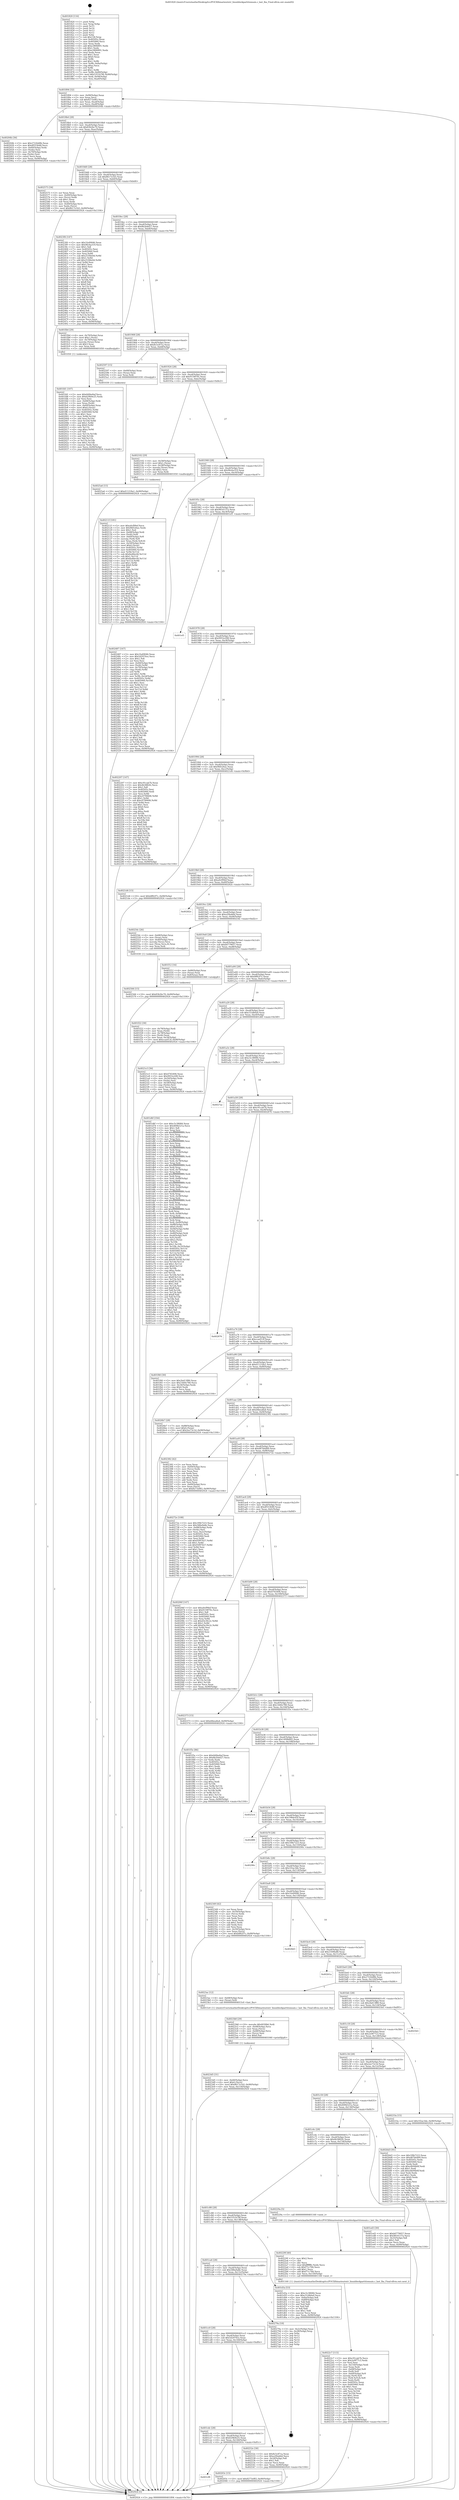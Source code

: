 digraph "0x401820" {
  label = "0x401820 (/mnt/c/Users/mathe/Desktop/tcc/POCII/binaries/extr_linuxblockpartitionsaix.c_last_lba_Final-ollvm.out::main(0))"
  labelloc = "t"
  node[shape=record]

  Entry [label="",width=0.3,height=0.3,shape=circle,fillcolor=black,style=filled]
  "0x401894" [label="{
     0x401894 [32]\l
     | [instrs]\l
     &nbsp;&nbsp;0x401894 \<+6\>: mov -0x90(%rbp),%eax\l
     &nbsp;&nbsp;0x40189a \<+2\>: mov %eax,%ecx\l
     &nbsp;&nbsp;0x40189c \<+6\>: sub $0x8273ef83,%ecx\l
     &nbsp;&nbsp;0x4018a2 \<+6\>: mov %eax,-0xa4(%rbp)\l
     &nbsp;&nbsp;0x4018a8 \<+6\>: mov %ecx,-0xa8(%rbp)\l
     &nbsp;&nbsp;0x4018ae \<+6\>: je 000000000040204b \<main+0x82b\>\l
  }"]
  "0x40204b" [label="{
     0x40204b [36]\l
     | [instrs]\l
     &nbsp;&nbsp;0x40204b \<+5\>: mov $0x2722b48b,%eax\l
     &nbsp;&nbsp;0x402050 \<+5\>: mov $0xdf553648,%ecx\l
     &nbsp;&nbsp;0x402055 \<+4\>: mov -0x60(%rbp),%rdx\l
     &nbsp;&nbsp;0x402059 \<+2\>: mov (%rdx),%esi\l
     &nbsp;&nbsp;0x40205b \<+4\>: mov -0x70(%rbp),%rdx\l
     &nbsp;&nbsp;0x40205f \<+2\>: cmp (%rdx),%esi\l
     &nbsp;&nbsp;0x402061 \<+3\>: cmovl %ecx,%eax\l
     &nbsp;&nbsp;0x402064 \<+6\>: mov %eax,-0x90(%rbp)\l
     &nbsp;&nbsp;0x40206a \<+5\>: jmp 0000000000402924 \<main+0x1104\>\l
  }"]
  "0x4018b4" [label="{
     0x4018b4 [28]\l
     | [instrs]\l
     &nbsp;&nbsp;0x4018b4 \<+5\>: jmp 00000000004018b9 \<main+0x99\>\l
     &nbsp;&nbsp;0x4018b9 \<+6\>: mov -0xa4(%rbp),%eax\l
     &nbsp;&nbsp;0x4018bf \<+5\>: sub $0x83b2bc70,%eax\l
     &nbsp;&nbsp;0x4018c4 \<+6\>: mov %eax,-0xac(%rbp)\l
     &nbsp;&nbsp;0x4018ca \<+6\>: je 0000000000402575 \<main+0xd55\>\l
  }"]
  Exit [label="",width=0.3,height=0.3,shape=circle,fillcolor=black,style=filled,peripheries=2]
  "0x402575" [label="{
     0x402575 [34]\l
     | [instrs]\l
     &nbsp;&nbsp;0x402575 \<+2\>: xor %eax,%eax\l
     &nbsp;&nbsp;0x402577 \<+4\>: mov -0x40(%rbp),%rcx\l
     &nbsp;&nbsp;0x40257b \<+2\>: mov (%rcx),%edx\l
     &nbsp;&nbsp;0x40257d \<+3\>: sub $0x1,%eax\l
     &nbsp;&nbsp;0x402580 \<+2\>: sub %eax,%edx\l
     &nbsp;&nbsp;0x402582 \<+4\>: mov -0x40(%rbp),%rcx\l
     &nbsp;&nbsp;0x402586 \<+2\>: mov %edx,(%rcx)\l
     &nbsp;&nbsp;0x402588 \<+10\>: movl $0x8617e1b5,-0x90(%rbp)\l
     &nbsp;&nbsp;0x402592 \<+5\>: jmp 0000000000402924 \<main+0x1104\>\l
  }"]
  "0x4018d0" [label="{
     0x4018d0 [28]\l
     | [instrs]\l
     &nbsp;&nbsp;0x4018d0 \<+5\>: jmp 00000000004018d5 \<main+0xb5\>\l
     &nbsp;&nbsp;0x4018d5 \<+6\>: mov -0xa4(%rbp),%eax\l
     &nbsp;&nbsp;0x4018db \<+5\>: sub $0x8617e1b5,%eax\l
     &nbsp;&nbsp;0x4018e0 \<+6\>: mov %eax,-0xb0(%rbp)\l
     &nbsp;&nbsp;0x4018e6 \<+6\>: je 00000000004023f4 \<main+0xbd4\>\l
  }"]
  "0x4025a6" [label="{
     0x4025a6 [15]\l
     | [instrs]\l
     &nbsp;&nbsp;0x4025a6 \<+10\>: movl $0xd11218a1,-0x90(%rbp)\l
     &nbsp;&nbsp;0x4025b0 \<+5\>: jmp 0000000000402924 \<main+0x1104\>\l
  }"]
  "0x4023f4" [label="{
     0x4023f4 [147]\l
     | [instrs]\l
     &nbsp;&nbsp;0x4023f4 \<+5\>: mov $0x1fa49046,%eax\l
     &nbsp;&nbsp;0x4023f9 \<+5\>: mov $0x96c6a319,%ecx\l
     &nbsp;&nbsp;0x4023fe \<+2\>: mov $0x1,%dl\l
     &nbsp;&nbsp;0x402400 \<+7\>: mov 0x40505c,%esi\l
     &nbsp;&nbsp;0x402407 \<+7\>: mov 0x405060,%edi\l
     &nbsp;&nbsp;0x40240e \<+3\>: mov %esi,%r8d\l
     &nbsp;&nbsp;0x402411 \<+7\>: sub $0x253fde0d,%r8d\l
     &nbsp;&nbsp;0x402418 \<+4\>: sub $0x1,%r8d\l
     &nbsp;&nbsp;0x40241c \<+7\>: add $0x253fde0d,%r8d\l
     &nbsp;&nbsp;0x402423 \<+4\>: imul %r8d,%esi\l
     &nbsp;&nbsp;0x402427 \<+3\>: and $0x1,%esi\l
     &nbsp;&nbsp;0x40242a \<+3\>: cmp $0x0,%esi\l
     &nbsp;&nbsp;0x40242d \<+4\>: sete %r9b\l
     &nbsp;&nbsp;0x402431 \<+3\>: cmp $0xa,%edi\l
     &nbsp;&nbsp;0x402434 \<+4\>: setl %r10b\l
     &nbsp;&nbsp;0x402438 \<+3\>: mov %r9b,%r11b\l
     &nbsp;&nbsp;0x40243b \<+4\>: xor $0xff,%r11b\l
     &nbsp;&nbsp;0x40243f \<+3\>: mov %r10b,%bl\l
     &nbsp;&nbsp;0x402442 \<+3\>: xor $0xff,%bl\l
     &nbsp;&nbsp;0x402445 \<+3\>: xor $0x0,%dl\l
     &nbsp;&nbsp;0x402448 \<+3\>: mov %r11b,%r14b\l
     &nbsp;&nbsp;0x40244b \<+4\>: and $0x0,%r14b\l
     &nbsp;&nbsp;0x40244f \<+3\>: and %dl,%r9b\l
     &nbsp;&nbsp;0x402452 \<+3\>: mov %bl,%r15b\l
     &nbsp;&nbsp;0x402455 \<+4\>: and $0x0,%r15b\l
     &nbsp;&nbsp;0x402459 \<+3\>: and %dl,%r10b\l
     &nbsp;&nbsp;0x40245c \<+3\>: or %r9b,%r14b\l
     &nbsp;&nbsp;0x40245f \<+3\>: or %r10b,%r15b\l
     &nbsp;&nbsp;0x402462 \<+3\>: xor %r15b,%r14b\l
     &nbsp;&nbsp;0x402465 \<+3\>: or %bl,%r11b\l
     &nbsp;&nbsp;0x402468 \<+4\>: xor $0xff,%r11b\l
     &nbsp;&nbsp;0x40246c \<+3\>: or $0x0,%dl\l
     &nbsp;&nbsp;0x40246f \<+3\>: and %dl,%r11b\l
     &nbsp;&nbsp;0x402472 \<+3\>: or %r11b,%r14b\l
     &nbsp;&nbsp;0x402475 \<+4\>: test $0x1,%r14b\l
     &nbsp;&nbsp;0x402479 \<+3\>: cmovne %ecx,%eax\l
     &nbsp;&nbsp;0x40247c \<+6\>: mov %eax,-0x90(%rbp)\l
     &nbsp;&nbsp;0x402482 \<+5\>: jmp 0000000000402924 \<main+0x1104\>\l
  }"]
  "0x4018ec" [label="{
     0x4018ec [28]\l
     | [instrs]\l
     &nbsp;&nbsp;0x4018ec \<+5\>: jmp 00000000004018f1 \<main+0xd1\>\l
     &nbsp;&nbsp;0x4018f1 \<+6\>: mov -0xa4(%rbp),%eax\l
     &nbsp;&nbsp;0x4018f7 \<+5\>: sub $0x8b2b4d27,%eax\l
     &nbsp;&nbsp;0x4018fc \<+6\>: mov %eax,-0xb4(%rbp)\l
     &nbsp;&nbsp;0x401902 \<+6\>: je 0000000000401fb4 \<main+0x794\>\l
  }"]
  "0x402566" [label="{
     0x402566 [15]\l
     | [instrs]\l
     &nbsp;&nbsp;0x402566 \<+10\>: movl $0x83b2bc70,-0x90(%rbp)\l
     &nbsp;&nbsp;0x402570 \<+5\>: jmp 0000000000402924 \<main+0x1104\>\l
  }"]
  "0x401fb4" [label="{
     0x401fb4 [29]\l
     | [instrs]\l
     &nbsp;&nbsp;0x401fb4 \<+4\>: mov -0x70(%rbp),%rax\l
     &nbsp;&nbsp;0x401fb8 \<+6\>: movl $0x1,(%rax)\l
     &nbsp;&nbsp;0x401fbe \<+4\>: mov -0x70(%rbp),%rax\l
     &nbsp;&nbsp;0x401fc2 \<+3\>: movslq (%rax),%rax\l
     &nbsp;&nbsp;0x401fc5 \<+4\>: shl $0x3,%rax\l
     &nbsp;&nbsp;0x401fc9 \<+3\>: mov %rax,%rdi\l
     &nbsp;&nbsp;0x401fcc \<+5\>: call 0000000000401050 \<malloc@plt\>\l
     | [calls]\l
     &nbsp;&nbsp;0x401050 \{1\} (unknown)\l
  }"]
  "0x401908" [label="{
     0x401908 [28]\l
     | [instrs]\l
     &nbsp;&nbsp;0x401908 \<+5\>: jmp 000000000040190d \<main+0xed\>\l
     &nbsp;&nbsp;0x40190d \<+6\>: mov -0xa4(%rbp),%eax\l
     &nbsp;&nbsp;0x401913 \<+5\>: sub $0x8c5c87ca,%eax\l
     &nbsp;&nbsp;0x401918 \<+6\>: mov %eax,-0xb8(%rbp)\l
     &nbsp;&nbsp;0x40191e \<+6\>: je 0000000000402597 \<main+0xd77\>\l
  }"]
  "0x4023d5" [label="{
     0x4023d5 [31]\l
     | [instrs]\l
     &nbsp;&nbsp;0x4023d5 \<+4\>: mov -0x40(%rbp),%rcx\l
     &nbsp;&nbsp;0x4023d9 \<+6\>: movl $0x0,(%rcx)\l
     &nbsp;&nbsp;0x4023df \<+10\>: movl $0x8617e1b5,-0x90(%rbp)\l
     &nbsp;&nbsp;0x4023e9 \<+6\>: mov %eax,-0x154(%rbp)\l
     &nbsp;&nbsp;0x4023ef \<+5\>: jmp 0000000000402924 \<main+0x1104\>\l
  }"]
  "0x402597" [label="{
     0x402597 [15]\l
     | [instrs]\l
     &nbsp;&nbsp;0x402597 \<+4\>: mov -0x68(%rbp),%rax\l
     &nbsp;&nbsp;0x40259b \<+3\>: mov (%rax),%rax\l
     &nbsp;&nbsp;0x40259e \<+3\>: mov %rax,%rdi\l
     &nbsp;&nbsp;0x4025a1 \<+5\>: call 0000000000401030 \<free@plt\>\l
     | [calls]\l
     &nbsp;&nbsp;0x401030 \{1\} (unknown)\l
  }"]
  "0x401924" [label="{
     0x401924 [28]\l
     | [instrs]\l
     &nbsp;&nbsp;0x401924 \<+5\>: jmp 0000000000401929 \<main+0x109\>\l
     &nbsp;&nbsp;0x401929 \<+6\>: mov -0xa4(%rbp),%eax\l
     &nbsp;&nbsp;0x40192f \<+5\>: sub $0x9159f70c,%eax\l
     &nbsp;&nbsp;0x401934 \<+6\>: mov %eax,-0xbc(%rbp)\l
     &nbsp;&nbsp;0x40193a \<+6\>: je 0000000000402102 \<main+0x8e2\>\l
  }"]
  "0x4023b8" [label="{
     0x4023b8 [29]\l
     | [instrs]\l
     &nbsp;&nbsp;0x4023b8 \<+10\>: movabs $0x4030b6,%rdi\l
     &nbsp;&nbsp;0x4023c2 \<+4\>: mov -0x48(%rbp),%rcx\l
     &nbsp;&nbsp;0x4023c6 \<+2\>: mov %eax,(%rcx)\l
     &nbsp;&nbsp;0x4023c8 \<+4\>: mov -0x48(%rbp),%rcx\l
     &nbsp;&nbsp;0x4023cc \<+2\>: mov (%rcx),%esi\l
     &nbsp;&nbsp;0x4023ce \<+2\>: mov $0x0,%al\l
     &nbsp;&nbsp;0x4023d0 \<+5\>: call 0000000000401040 \<printf@plt\>\l
     | [calls]\l
     &nbsp;&nbsp;0x401040 \{1\} (unknown)\l
  }"]
  "0x402102" [label="{
     0x402102 [29]\l
     | [instrs]\l
     &nbsp;&nbsp;0x402102 \<+4\>: mov -0x58(%rbp),%rax\l
     &nbsp;&nbsp;0x402106 \<+6\>: movl $0x1,(%rax)\l
     &nbsp;&nbsp;0x40210c \<+4\>: mov -0x58(%rbp),%rax\l
     &nbsp;&nbsp;0x402110 \<+3\>: movslq (%rax),%rax\l
     &nbsp;&nbsp;0x402113 \<+4\>: shl $0x2,%rax\l
     &nbsp;&nbsp;0x402117 \<+3\>: mov %rax,%rdi\l
     &nbsp;&nbsp;0x40211a \<+5\>: call 0000000000401050 \<malloc@plt\>\l
     | [calls]\l
     &nbsp;&nbsp;0x401050 \{1\} (unknown)\l
  }"]
  "0x401940" [label="{
     0x401940 [28]\l
     | [instrs]\l
     &nbsp;&nbsp;0x401940 \<+5\>: jmp 0000000000401945 \<main+0x125\>\l
     &nbsp;&nbsp;0x401945 \<+6\>: mov -0xa4(%rbp),%eax\l
     &nbsp;&nbsp;0x40194b \<+5\>: sub $0x96c6a319,%eax\l
     &nbsp;&nbsp;0x401950 \<+6\>: mov %eax,-0xc0(%rbp)\l
     &nbsp;&nbsp;0x401956 \<+6\>: je 0000000000402487 \<main+0xc67\>\l
  }"]
  "0x4022c7" [label="{
     0x4022c7 [115]\l
     | [instrs]\l
     &nbsp;&nbsp;0x4022c7 \<+5\>: mov $0xc91cab7b,%ecx\l
     &nbsp;&nbsp;0x4022cc \<+5\>: mov $0x2e9f77c3,%edx\l
     &nbsp;&nbsp;0x4022d1 \<+2\>: xor %esi,%esi\l
     &nbsp;&nbsp;0x4022d3 \<+6\>: mov -0x150(%rbp),%edi\l
     &nbsp;&nbsp;0x4022d9 \<+3\>: imul %eax,%edi\l
     &nbsp;&nbsp;0x4022dc \<+4\>: mov -0x68(%rbp),%r8\l
     &nbsp;&nbsp;0x4022e0 \<+3\>: mov (%r8),%r8\l
     &nbsp;&nbsp;0x4022e3 \<+4\>: mov -0x60(%rbp),%r9\l
     &nbsp;&nbsp;0x4022e7 \<+3\>: movslq (%r9),%r9\l
     &nbsp;&nbsp;0x4022ea \<+4\>: mov (%r8,%r9,8),%r8\l
     &nbsp;&nbsp;0x4022ee \<+3\>: mov %edi,(%r8)\l
     &nbsp;&nbsp;0x4022f1 \<+7\>: mov 0x40505c,%eax\l
     &nbsp;&nbsp;0x4022f8 \<+7\>: mov 0x405060,%edi\l
     &nbsp;&nbsp;0x4022ff \<+3\>: sub $0x1,%esi\l
     &nbsp;&nbsp;0x402302 \<+3\>: mov %eax,%r10d\l
     &nbsp;&nbsp;0x402305 \<+3\>: add %esi,%r10d\l
     &nbsp;&nbsp;0x402308 \<+4\>: imul %r10d,%eax\l
     &nbsp;&nbsp;0x40230c \<+3\>: and $0x1,%eax\l
     &nbsp;&nbsp;0x40230f \<+3\>: cmp $0x0,%eax\l
     &nbsp;&nbsp;0x402312 \<+4\>: sete %r11b\l
     &nbsp;&nbsp;0x402316 \<+3\>: cmp $0xa,%edi\l
     &nbsp;&nbsp;0x402319 \<+3\>: setl %bl\l
     &nbsp;&nbsp;0x40231c \<+3\>: mov %r11b,%r14b\l
     &nbsp;&nbsp;0x40231f \<+3\>: and %bl,%r14b\l
     &nbsp;&nbsp;0x402322 \<+3\>: xor %bl,%r11b\l
     &nbsp;&nbsp;0x402325 \<+3\>: or %r11b,%r14b\l
     &nbsp;&nbsp;0x402328 \<+4\>: test $0x1,%r14b\l
     &nbsp;&nbsp;0x40232c \<+3\>: cmovne %edx,%ecx\l
     &nbsp;&nbsp;0x40232f \<+6\>: mov %ecx,-0x90(%rbp)\l
     &nbsp;&nbsp;0x402335 \<+5\>: jmp 0000000000402924 \<main+0x1104\>\l
  }"]
  "0x402487" [label="{
     0x402487 [167]\l
     | [instrs]\l
     &nbsp;&nbsp;0x402487 \<+5\>: mov $0x1fa49046,%eax\l
     &nbsp;&nbsp;0x40248c \<+5\>: mov $0x5d2970ce,%ecx\l
     &nbsp;&nbsp;0x402491 \<+2\>: mov $0x1,%dl\l
     &nbsp;&nbsp;0x402493 \<+2\>: xor %esi,%esi\l
     &nbsp;&nbsp;0x402495 \<+4\>: mov -0x40(%rbp),%rdi\l
     &nbsp;&nbsp;0x402499 \<+3\>: mov (%rdi),%r8d\l
     &nbsp;&nbsp;0x40249c \<+4\>: mov -0x70(%rbp),%rdi\l
     &nbsp;&nbsp;0x4024a0 \<+3\>: cmp (%rdi),%r8d\l
     &nbsp;&nbsp;0x4024a3 \<+4\>: setl %r9b\l
     &nbsp;&nbsp;0x4024a7 \<+4\>: and $0x1,%r9b\l
     &nbsp;&nbsp;0x4024ab \<+4\>: mov %r9b,-0x2d(%rbp)\l
     &nbsp;&nbsp;0x4024af \<+8\>: mov 0x40505c,%r8d\l
     &nbsp;&nbsp;0x4024b7 \<+8\>: mov 0x405060,%r10d\l
     &nbsp;&nbsp;0x4024bf \<+3\>: sub $0x1,%esi\l
     &nbsp;&nbsp;0x4024c2 \<+3\>: mov %r8d,%r11d\l
     &nbsp;&nbsp;0x4024c5 \<+3\>: add %esi,%r11d\l
     &nbsp;&nbsp;0x4024c8 \<+4\>: imul %r11d,%r8d\l
     &nbsp;&nbsp;0x4024cc \<+4\>: and $0x1,%r8d\l
     &nbsp;&nbsp;0x4024d0 \<+4\>: cmp $0x0,%r8d\l
     &nbsp;&nbsp;0x4024d4 \<+4\>: sete %r9b\l
     &nbsp;&nbsp;0x4024d8 \<+4\>: cmp $0xa,%r10d\l
     &nbsp;&nbsp;0x4024dc \<+3\>: setl %bl\l
     &nbsp;&nbsp;0x4024df \<+3\>: mov %r9b,%r14b\l
     &nbsp;&nbsp;0x4024e2 \<+4\>: xor $0xff,%r14b\l
     &nbsp;&nbsp;0x4024e6 \<+3\>: mov %bl,%r15b\l
     &nbsp;&nbsp;0x4024e9 \<+4\>: xor $0xff,%r15b\l
     &nbsp;&nbsp;0x4024ed \<+3\>: xor $0x1,%dl\l
     &nbsp;&nbsp;0x4024f0 \<+3\>: mov %r14b,%r12b\l
     &nbsp;&nbsp;0x4024f3 \<+4\>: and $0xff,%r12b\l
     &nbsp;&nbsp;0x4024f7 \<+3\>: and %dl,%r9b\l
     &nbsp;&nbsp;0x4024fa \<+3\>: mov %r15b,%r13b\l
     &nbsp;&nbsp;0x4024fd \<+4\>: and $0xff,%r13b\l
     &nbsp;&nbsp;0x402501 \<+2\>: and %dl,%bl\l
     &nbsp;&nbsp;0x402503 \<+3\>: or %r9b,%r12b\l
     &nbsp;&nbsp;0x402506 \<+3\>: or %bl,%r13b\l
     &nbsp;&nbsp;0x402509 \<+3\>: xor %r13b,%r12b\l
     &nbsp;&nbsp;0x40250c \<+3\>: or %r15b,%r14b\l
     &nbsp;&nbsp;0x40250f \<+4\>: xor $0xff,%r14b\l
     &nbsp;&nbsp;0x402513 \<+3\>: or $0x1,%dl\l
     &nbsp;&nbsp;0x402516 \<+3\>: and %dl,%r14b\l
     &nbsp;&nbsp;0x402519 \<+3\>: or %r14b,%r12b\l
     &nbsp;&nbsp;0x40251c \<+4\>: test $0x1,%r12b\l
     &nbsp;&nbsp;0x402520 \<+3\>: cmovne %ecx,%eax\l
     &nbsp;&nbsp;0x402523 \<+6\>: mov %eax,-0x90(%rbp)\l
     &nbsp;&nbsp;0x402529 \<+5\>: jmp 0000000000402924 \<main+0x1104\>\l
  }"]
  "0x40195c" [label="{
     0x40195c [28]\l
     | [instrs]\l
     &nbsp;&nbsp;0x40195c \<+5\>: jmp 0000000000401961 \<main+0x141\>\l
     &nbsp;&nbsp;0x401961 \<+6\>: mov -0xa4(%rbp),%eax\l
     &nbsp;&nbsp;0x401967 \<+5\>: sub $0x9816137a,%eax\l
     &nbsp;&nbsp;0x40196c \<+6\>: mov %eax,-0xc4(%rbp)\l
     &nbsp;&nbsp;0x401972 \<+6\>: je 0000000000401ef1 \<main+0x6d1\>\l
  }"]
  "0x40229f" [label="{
     0x40229f [40]\l
     | [instrs]\l
     &nbsp;&nbsp;0x40229f \<+5\>: mov $0x2,%ecx\l
     &nbsp;&nbsp;0x4022a4 \<+1\>: cltd\l
     &nbsp;&nbsp;0x4022a5 \<+2\>: idiv %ecx\l
     &nbsp;&nbsp;0x4022a7 \<+6\>: imul $0xfffffffe,%edx,%ecx\l
     &nbsp;&nbsp;0x4022ad \<+6\>: sub $0xf71c784,%ecx\l
     &nbsp;&nbsp;0x4022b3 \<+3\>: add $0x1,%ecx\l
     &nbsp;&nbsp;0x4022b6 \<+6\>: add $0xf71c784,%ecx\l
     &nbsp;&nbsp;0x4022bc \<+6\>: mov %ecx,-0x150(%rbp)\l
     &nbsp;&nbsp;0x4022c2 \<+5\>: call 0000000000401160 \<next_i\>\l
     | [calls]\l
     &nbsp;&nbsp;0x401160 \{1\} (/mnt/c/Users/mathe/Desktop/tcc/POCII/binaries/extr_linuxblockpartitionsaix.c_last_lba_Final-ollvm.out::next_i)\l
  }"]
  "0x401ef1" [label="{
     0x401ef1\l
  }", style=dashed]
  "0x401978" [label="{
     0x401978 [28]\l
     | [instrs]\l
     &nbsp;&nbsp;0x401978 \<+5\>: jmp 000000000040197d \<main+0x15d\>\l
     &nbsp;&nbsp;0x40197d \<+6\>: mov -0xa4(%rbp),%eax\l
     &nbsp;&nbsp;0x401983 \<+5\>: sub $0x9955e208,%eax\l
     &nbsp;&nbsp;0x401988 \<+6\>: mov %eax,-0xc8(%rbp)\l
     &nbsp;&nbsp;0x40198e \<+6\>: je 0000000000402207 \<main+0x9e7\>\l
  }"]
  "0x40211f" [label="{
     0x40211f [181]\l
     | [instrs]\l
     &nbsp;&nbsp;0x40211f \<+5\>: mov $0xa0cf99ef,%ecx\l
     &nbsp;&nbsp;0x402124 \<+5\>: mov $0x9fd526ac,%edx\l
     &nbsp;&nbsp;0x402129 \<+3\>: mov $0x1,%sil\l
     &nbsp;&nbsp;0x40212c \<+4\>: mov -0x68(%rbp),%rdi\l
     &nbsp;&nbsp;0x402130 \<+3\>: mov (%rdi),%rdi\l
     &nbsp;&nbsp;0x402133 \<+4\>: mov -0x60(%rbp),%r8\l
     &nbsp;&nbsp;0x402137 \<+3\>: movslq (%r8),%r8\l
     &nbsp;&nbsp;0x40213a \<+4\>: mov %rax,(%rdi,%r8,8)\l
     &nbsp;&nbsp;0x40213e \<+4\>: mov -0x50(%rbp),%rax\l
     &nbsp;&nbsp;0x402142 \<+6\>: movl $0x0,(%rax)\l
     &nbsp;&nbsp;0x402148 \<+8\>: mov 0x40505c,%r9d\l
     &nbsp;&nbsp;0x402150 \<+8\>: mov 0x405060,%r10d\l
     &nbsp;&nbsp;0x402158 \<+3\>: mov %r9d,%r11d\l
     &nbsp;&nbsp;0x40215b \<+7\>: sub $0x8a48ecfd,%r11d\l
     &nbsp;&nbsp;0x402162 \<+4\>: sub $0x1,%r11d\l
     &nbsp;&nbsp;0x402166 \<+7\>: add $0x8a48ecfd,%r11d\l
     &nbsp;&nbsp;0x40216d \<+4\>: imul %r11d,%r9d\l
     &nbsp;&nbsp;0x402171 \<+4\>: and $0x1,%r9d\l
     &nbsp;&nbsp;0x402175 \<+4\>: cmp $0x0,%r9d\l
     &nbsp;&nbsp;0x402179 \<+3\>: sete %bl\l
     &nbsp;&nbsp;0x40217c \<+4\>: cmp $0xa,%r10d\l
     &nbsp;&nbsp;0x402180 \<+4\>: setl %r14b\l
     &nbsp;&nbsp;0x402184 \<+3\>: mov %bl,%r15b\l
     &nbsp;&nbsp;0x402187 \<+4\>: xor $0xff,%r15b\l
     &nbsp;&nbsp;0x40218b \<+3\>: mov %r14b,%r12b\l
     &nbsp;&nbsp;0x40218e \<+4\>: xor $0xff,%r12b\l
     &nbsp;&nbsp;0x402192 \<+4\>: xor $0x1,%sil\l
     &nbsp;&nbsp;0x402196 \<+3\>: mov %r15b,%r13b\l
     &nbsp;&nbsp;0x402199 \<+4\>: and $0xff,%r13b\l
     &nbsp;&nbsp;0x40219d \<+3\>: and %sil,%bl\l
     &nbsp;&nbsp;0x4021a0 \<+3\>: mov %r12b,%al\l
     &nbsp;&nbsp;0x4021a3 \<+2\>: and $0xff,%al\l
     &nbsp;&nbsp;0x4021a5 \<+3\>: and %sil,%r14b\l
     &nbsp;&nbsp;0x4021a8 \<+3\>: or %bl,%r13b\l
     &nbsp;&nbsp;0x4021ab \<+3\>: or %r14b,%al\l
     &nbsp;&nbsp;0x4021ae \<+3\>: xor %al,%r13b\l
     &nbsp;&nbsp;0x4021b1 \<+3\>: or %r12b,%r15b\l
     &nbsp;&nbsp;0x4021b4 \<+4\>: xor $0xff,%r15b\l
     &nbsp;&nbsp;0x4021b8 \<+4\>: or $0x1,%sil\l
     &nbsp;&nbsp;0x4021bc \<+3\>: and %sil,%r15b\l
     &nbsp;&nbsp;0x4021bf \<+3\>: or %r15b,%r13b\l
     &nbsp;&nbsp;0x4021c2 \<+4\>: test $0x1,%r13b\l
     &nbsp;&nbsp;0x4021c6 \<+3\>: cmovne %edx,%ecx\l
     &nbsp;&nbsp;0x4021c9 \<+6\>: mov %ecx,-0x90(%rbp)\l
     &nbsp;&nbsp;0x4021cf \<+5\>: jmp 0000000000402924 \<main+0x1104\>\l
  }"]
  "0x402207" [label="{
     0x402207 [147]\l
     | [instrs]\l
     &nbsp;&nbsp;0x402207 \<+5\>: mov $0xc91cab7b,%eax\l
     &nbsp;&nbsp;0x40220c \<+5\>: mov $0x4b3882fc,%ecx\l
     &nbsp;&nbsp;0x402211 \<+2\>: mov $0x1,%dl\l
     &nbsp;&nbsp;0x402213 \<+7\>: mov 0x40505c,%esi\l
     &nbsp;&nbsp;0x40221a \<+7\>: mov 0x405060,%edi\l
     &nbsp;&nbsp;0x402221 \<+3\>: mov %esi,%r8d\l
     &nbsp;&nbsp;0x402224 \<+7\>: add $0xc0790606,%r8d\l
     &nbsp;&nbsp;0x40222b \<+4\>: sub $0x1,%r8d\l
     &nbsp;&nbsp;0x40222f \<+7\>: sub $0xc0790606,%r8d\l
     &nbsp;&nbsp;0x402236 \<+4\>: imul %r8d,%esi\l
     &nbsp;&nbsp;0x40223a \<+3\>: and $0x1,%esi\l
     &nbsp;&nbsp;0x40223d \<+3\>: cmp $0x0,%esi\l
     &nbsp;&nbsp;0x402240 \<+4\>: sete %r9b\l
     &nbsp;&nbsp;0x402244 \<+3\>: cmp $0xa,%edi\l
     &nbsp;&nbsp;0x402247 \<+4\>: setl %r10b\l
     &nbsp;&nbsp;0x40224b \<+3\>: mov %r9b,%r11b\l
     &nbsp;&nbsp;0x40224e \<+4\>: xor $0xff,%r11b\l
     &nbsp;&nbsp;0x402252 \<+3\>: mov %r10b,%bl\l
     &nbsp;&nbsp;0x402255 \<+3\>: xor $0xff,%bl\l
     &nbsp;&nbsp;0x402258 \<+3\>: xor $0x0,%dl\l
     &nbsp;&nbsp;0x40225b \<+3\>: mov %r11b,%r14b\l
     &nbsp;&nbsp;0x40225e \<+4\>: and $0x0,%r14b\l
     &nbsp;&nbsp;0x402262 \<+3\>: and %dl,%r9b\l
     &nbsp;&nbsp;0x402265 \<+3\>: mov %bl,%r15b\l
     &nbsp;&nbsp;0x402268 \<+4\>: and $0x0,%r15b\l
     &nbsp;&nbsp;0x40226c \<+3\>: and %dl,%r10b\l
     &nbsp;&nbsp;0x40226f \<+3\>: or %r9b,%r14b\l
     &nbsp;&nbsp;0x402272 \<+3\>: or %r10b,%r15b\l
     &nbsp;&nbsp;0x402275 \<+3\>: xor %r15b,%r14b\l
     &nbsp;&nbsp;0x402278 \<+3\>: or %bl,%r11b\l
     &nbsp;&nbsp;0x40227b \<+4\>: xor $0xff,%r11b\l
     &nbsp;&nbsp;0x40227f \<+3\>: or $0x0,%dl\l
     &nbsp;&nbsp;0x402282 \<+3\>: and %dl,%r11b\l
     &nbsp;&nbsp;0x402285 \<+3\>: or %r11b,%r14b\l
     &nbsp;&nbsp;0x402288 \<+4\>: test $0x1,%r14b\l
     &nbsp;&nbsp;0x40228c \<+3\>: cmovne %ecx,%eax\l
     &nbsp;&nbsp;0x40228f \<+6\>: mov %eax,-0x90(%rbp)\l
     &nbsp;&nbsp;0x402295 \<+5\>: jmp 0000000000402924 \<main+0x1104\>\l
  }"]
  "0x401994" [label="{
     0x401994 [28]\l
     | [instrs]\l
     &nbsp;&nbsp;0x401994 \<+5\>: jmp 0000000000401999 \<main+0x179\>\l
     &nbsp;&nbsp;0x401999 \<+6\>: mov -0xa4(%rbp),%eax\l
     &nbsp;&nbsp;0x40199f \<+5\>: sub $0x9fd526ac,%eax\l
     &nbsp;&nbsp;0x4019a4 \<+6\>: mov %eax,-0xcc(%rbp)\l
     &nbsp;&nbsp;0x4019aa \<+6\>: je 00000000004021d4 \<main+0x9b4\>\l
  }"]
  "0x401cf8" [label="{
     0x401cf8\l
  }", style=dashed]
  "0x4021d4" [label="{
     0x4021d4 [15]\l
     | [instrs]\l
     &nbsp;&nbsp;0x4021d4 \<+10\>: movl $0xbff42f7c,-0x90(%rbp)\l
     &nbsp;&nbsp;0x4021de \<+5\>: jmp 0000000000402924 \<main+0x1104\>\l
  }"]
  "0x4019b0" [label="{
     0x4019b0 [28]\l
     | [instrs]\l
     &nbsp;&nbsp;0x4019b0 \<+5\>: jmp 00000000004019b5 \<main+0x195\>\l
     &nbsp;&nbsp;0x4019b5 \<+6\>: mov -0xa4(%rbp),%eax\l
     &nbsp;&nbsp;0x4019bb \<+5\>: sub $0xa0cf99ef,%eax\l
     &nbsp;&nbsp;0x4019c0 \<+6\>: mov %eax,-0xd0(%rbp)\l
     &nbsp;&nbsp;0x4019c6 \<+6\>: je 000000000040282e \<main+0x100e\>\l
  }"]
  "0x40203c" [label="{
     0x40203c [15]\l
     | [instrs]\l
     &nbsp;&nbsp;0x40203c \<+10\>: movl $0x8273ef83,-0x90(%rbp)\l
     &nbsp;&nbsp;0x402046 \<+5\>: jmp 0000000000402924 \<main+0x1104\>\l
  }"]
  "0x40282e" [label="{
     0x40282e\l
  }", style=dashed]
  "0x4019cc" [label="{
     0x4019cc [28]\l
     | [instrs]\l
     &nbsp;&nbsp;0x4019cc \<+5\>: jmp 00000000004019d1 \<main+0x1b1\>\l
     &nbsp;&nbsp;0x4019d1 \<+6\>: mov -0xa4(%rbp),%eax\l
     &nbsp;&nbsp;0x4019d7 \<+5\>: sub $0xa2f4ab6d,%eax\l
     &nbsp;&nbsp;0x4019dc \<+6\>: mov %eax,-0xd4(%rbp)\l
     &nbsp;&nbsp;0x4019e2 \<+6\>: je 000000000040254c \<main+0xd2c\>\l
  }"]
  "0x401cdc" [label="{
     0x401cdc [28]\l
     | [instrs]\l
     &nbsp;&nbsp;0x401cdc \<+5\>: jmp 0000000000401ce1 \<main+0x4c1\>\l
     &nbsp;&nbsp;0x401ce1 \<+6\>: mov -0xa4(%rbp),%eax\l
     &nbsp;&nbsp;0x401ce7 \<+5\>: sub $0x629b9e25,%eax\l
     &nbsp;&nbsp;0x401cec \<+6\>: mov %eax,-0x144(%rbp)\l
     &nbsp;&nbsp;0x401cf2 \<+6\>: je 000000000040203c \<main+0x81c\>\l
  }"]
  "0x40254c" [label="{
     0x40254c [26]\l
     | [instrs]\l
     &nbsp;&nbsp;0x40254c \<+4\>: mov -0x68(%rbp),%rax\l
     &nbsp;&nbsp;0x402550 \<+3\>: mov (%rax),%rax\l
     &nbsp;&nbsp;0x402553 \<+4\>: mov -0x40(%rbp),%rcx\l
     &nbsp;&nbsp;0x402557 \<+3\>: movslq (%rcx),%rcx\l
     &nbsp;&nbsp;0x40255a \<+4\>: mov (%rax,%rcx,8),%rax\l
     &nbsp;&nbsp;0x40255e \<+3\>: mov %rax,%rdi\l
     &nbsp;&nbsp;0x402561 \<+5\>: call 0000000000401030 \<free@plt\>\l
     | [calls]\l
     &nbsp;&nbsp;0x401030 \{1\} (unknown)\l
  }"]
  "0x4019e8" [label="{
     0x4019e8 [28]\l
     | [instrs]\l
     &nbsp;&nbsp;0x4019e8 \<+5\>: jmp 00000000004019ed \<main+0x1cd\>\l
     &nbsp;&nbsp;0x4019ed \<+6\>: mov -0xa4(%rbp),%eax\l
     &nbsp;&nbsp;0x4019f3 \<+5\>: sub $0xb0779057,%eax\l
     &nbsp;&nbsp;0x4019f8 \<+6\>: mov %eax,-0xd8(%rbp)\l
     &nbsp;&nbsp;0x4019fe \<+6\>: je 0000000000401f12 \<main+0x6f2\>\l
  }"]
  "0x40252e" [label="{
     0x40252e [30]\l
     | [instrs]\l
     &nbsp;&nbsp;0x40252e \<+5\>: mov $0x8c5c87ca,%eax\l
     &nbsp;&nbsp;0x402533 \<+5\>: mov $0xa2f4ab6d,%ecx\l
     &nbsp;&nbsp;0x402538 \<+3\>: mov -0x2d(%rbp),%dl\l
     &nbsp;&nbsp;0x40253b \<+3\>: test $0x1,%dl\l
     &nbsp;&nbsp;0x40253e \<+3\>: cmovne %ecx,%eax\l
     &nbsp;&nbsp;0x402541 \<+6\>: mov %eax,-0x90(%rbp)\l
     &nbsp;&nbsp;0x402547 \<+5\>: jmp 0000000000402924 \<main+0x1104\>\l
  }"]
  "0x401f12" [label="{
     0x401f12 [16]\l
     | [instrs]\l
     &nbsp;&nbsp;0x401f12 \<+4\>: mov -0x80(%rbp),%rax\l
     &nbsp;&nbsp;0x401f16 \<+3\>: mov (%rax),%rax\l
     &nbsp;&nbsp;0x401f19 \<+4\>: mov 0x8(%rax),%rdi\l
     &nbsp;&nbsp;0x401f1d \<+5\>: call 0000000000401060 \<atoi@plt\>\l
     | [calls]\l
     &nbsp;&nbsp;0x401060 \{1\} (unknown)\l
  }"]
  "0x401a04" [label="{
     0x401a04 [28]\l
     | [instrs]\l
     &nbsp;&nbsp;0x401a04 \<+5\>: jmp 0000000000401a09 \<main+0x1e9\>\l
     &nbsp;&nbsp;0x401a09 \<+6\>: mov -0xa4(%rbp),%eax\l
     &nbsp;&nbsp;0x401a0f \<+5\>: sub $0xbff42f7c,%eax\l
     &nbsp;&nbsp;0x401a14 \<+6\>: mov %eax,-0xdc(%rbp)\l
     &nbsp;&nbsp;0x401a1a \<+6\>: je 00000000004021e3 \<main+0x9c3\>\l
  }"]
  "0x401cc0" [label="{
     0x401cc0 [28]\l
     | [instrs]\l
     &nbsp;&nbsp;0x401cc0 \<+5\>: jmp 0000000000401cc5 \<main+0x4a5\>\l
     &nbsp;&nbsp;0x401cc5 \<+6\>: mov -0xa4(%rbp),%eax\l
     &nbsp;&nbsp;0x401ccb \<+5\>: sub $0x5d2970ce,%eax\l
     &nbsp;&nbsp;0x401cd0 \<+6\>: mov %eax,-0x140(%rbp)\l
     &nbsp;&nbsp;0x401cd6 \<+6\>: je 000000000040252e \<main+0xd0e\>\l
  }"]
  "0x4021e3" [label="{
     0x4021e3 [36]\l
     | [instrs]\l
     &nbsp;&nbsp;0x4021e3 \<+5\>: mov $0x4765494,%eax\l
     &nbsp;&nbsp;0x4021e8 \<+5\>: mov $0x9955e208,%ecx\l
     &nbsp;&nbsp;0x4021ed \<+4\>: mov -0x50(%rbp),%rdx\l
     &nbsp;&nbsp;0x4021f1 \<+2\>: mov (%rdx),%esi\l
     &nbsp;&nbsp;0x4021f3 \<+4\>: mov -0x58(%rbp),%rdx\l
     &nbsp;&nbsp;0x4021f7 \<+2\>: cmp (%rdx),%esi\l
     &nbsp;&nbsp;0x4021f9 \<+3\>: cmovl %ecx,%eax\l
     &nbsp;&nbsp;0x4021fc \<+6\>: mov %eax,-0x90(%rbp)\l
     &nbsp;&nbsp;0x402202 \<+5\>: jmp 0000000000402924 \<main+0x1104\>\l
  }"]
  "0x401a20" [label="{
     0x401a20 [28]\l
     | [instrs]\l
     &nbsp;&nbsp;0x401a20 \<+5\>: jmp 0000000000401a25 \<main+0x205\>\l
     &nbsp;&nbsp;0x401a25 \<+6\>: mov -0xa4(%rbp),%eax\l
     &nbsp;&nbsp;0x401a2b \<+5\>: sub $0xc51db0a9,%eax\l
     &nbsp;&nbsp;0x401a30 \<+6\>: mov %eax,-0xe0(%rbp)\l
     &nbsp;&nbsp;0x401a36 \<+6\>: je 0000000000401d6f \<main+0x54f\>\l
  }"]
  "0x40279a" [label="{
     0x40279a [18]\l
     | [instrs]\l
     &nbsp;&nbsp;0x40279a \<+3\>: mov -0x2c(%rbp),%eax\l
     &nbsp;&nbsp;0x40279d \<+4\>: lea -0x28(%rbp),%rsp\l
     &nbsp;&nbsp;0x4027a1 \<+1\>: pop %rbx\l
     &nbsp;&nbsp;0x4027a2 \<+2\>: pop %r12\l
     &nbsp;&nbsp;0x4027a4 \<+2\>: pop %r13\l
     &nbsp;&nbsp;0x4027a6 \<+2\>: pop %r14\l
     &nbsp;&nbsp;0x4027a8 \<+2\>: pop %r15\l
     &nbsp;&nbsp;0x4027aa \<+1\>: pop %rbp\l
     &nbsp;&nbsp;0x4027ab \<+1\>: ret\l
  }"]
  "0x401d6f" [label="{
     0x401d6f [356]\l
     | [instrs]\l
     &nbsp;&nbsp;0x401d6f \<+5\>: mov $0xc5c38084,%eax\l
     &nbsp;&nbsp;0x401d74 \<+5\>: mov $0x400b521a,%ecx\l
     &nbsp;&nbsp;0x401d79 \<+2\>: mov $0x1,%dl\l
     &nbsp;&nbsp;0x401d7b \<+3\>: mov %rsp,%rsi\l
     &nbsp;&nbsp;0x401d7e \<+4\>: add $0xfffffffffffffff0,%rsi\l
     &nbsp;&nbsp;0x401d82 \<+3\>: mov %rsi,%rsp\l
     &nbsp;&nbsp;0x401d85 \<+7\>: mov %rsi,-0x88(%rbp)\l
     &nbsp;&nbsp;0x401d8c \<+3\>: mov %rsp,%rsi\l
     &nbsp;&nbsp;0x401d8f \<+4\>: add $0xfffffffffffffff0,%rsi\l
     &nbsp;&nbsp;0x401d93 \<+3\>: mov %rsi,%rsp\l
     &nbsp;&nbsp;0x401d96 \<+3\>: mov %rsp,%rdi\l
     &nbsp;&nbsp;0x401d99 \<+4\>: add $0xfffffffffffffff0,%rdi\l
     &nbsp;&nbsp;0x401d9d \<+3\>: mov %rdi,%rsp\l
     &nbsp;&nbsp;0x401da0 \<+4\>: mov %rdi,-0x80(%rbp)\l
     &nbsp;&nbsp;0x401da4 \<+3\>: mov %rsp,%rdi\l
     &nbsp;&nbsp;0x401da7 \<+4\>: add $0xfffffffffffffff0,%rdi\l
     &nbsp;&nbsp;0x401dab \<+3\>: mov %rdi,%rsp\l
     &nbsp;&nbsp;0x401dae \<+4\>: mov %rdi,-0x78(%rbp)\l
     &nbsp;&nbsp;0x401db2 \<+3\>: mov %rsp,%rdi\l
     &nbsp;&nbsp;0x401db5 \<+4\>: add $0xfffffffffffffff0,%rdi\l
     &nbsp;&nbsp;0x401db9 \<+3\>: mov %rdi,%rsp\l
     &nbsp;&nbsp;0x401dbc \<+4\>: mov %rdi,-0x70(%rbp)\l
     &nbsp;&nbsp;0x401dc0 \<+3\>: mov %rsp,%rdi\l
     &nbsp;&nbsp;0x401dc3 \<+4\>: add $0xfffffffffffffff0,%rdi\l
     &nbsp;&nbsp;0x401dc7 \<+3\>: mov %rdi,%rsp\l
     &nbsp;&nbsp;0x401dca \<+4\>: mov %rdi,-0x68(%rbp)\l
     &nbsp;&nbsp;0x401dce \<+3\>: mov %rsp,%rdi\l
     &nbsp;&nbsp;0x401dd1 \<+4\>: add $0xfffffffffffffff0,%rdi\l
     &nbsp;&nbsp;0x401dd5 \<+3\>: mov %rdi,%rsp\l
     &nbsp;&nbsp;0x401dd8 \<+4\>: mov %rdi,-0x60(%rbp)\l
     &nbsp;&nbsp;0x401ddc \<+3\>: mov %rsp,%rdi\l
     &nbsp;&nbsp;0x401ddf \<+4\>: add $0xfffffffffffffff0,%rdi\l
     &nbsp;&nbsp;0x401de3 \<+3\>: mov %rdi,%rsp\l
     &nbsp;&nbsp;0x401de6 \<+4\>: mov %rdi,-0x58(%rbp)\l
     &nbsp;&nbsp;0x401dea \<+3\>: mov %rsp,%rdi\l
     &nbsp;&nbsp;0x401ded \<+4\>: add $0xfffffffffffffff0,%rdi\l
     &nbsp;&nbsp;0x401df1 \<+3\>: mov %rdi,%rsp\l
     &nbsp;&nbsp;0x401df4 \<+4\>: mov %rdi,-0x50(%rbp)\l
     &nbsp;&nbsp;0x401df8 \<+3\>: mov %rsp,%rdi\l
     &nbsp;&nbsp;0x401dfb \<+4\>: add $0xfffffffffffffff0,%rdi\l
     &nbsp;&nbsp;0x401dff \<+3\>: mov %rdi,%rsp\l
     &nbsp;&nbsp;0x401e02 \<+4\>: mov %rdi,-0x48(%rbp)\l
     &nbsp;&nbsp;0x401e06 \<+3\>: mov %rsp,%rdi\l
     &nbsp;&nbsp;0x401e09 \<+4\>: add $0xfffffffffffffff0,%rdi\l
     &nbsp;&nbsp;0x401e0d \<+3\>: mov %rdi,%rsp\l
     &nbsp;&nbsp;0x401e10 \<+4\>: mov %rdi,-0x40(%rbp)\l
     &nbsp;&nbsp;0x401e14 \<+7\>: mov -0x88(%rbp),%rdi\l
     &nbsp;&nbsp;0x401e1b \<+6\>: movl $0x0,(%rdi)\l
     &nbsp;&nbsp;0x401e21 \<+7\>: mov -0x94(%rbp),%r8d\l
     &nbsp;&nbsp;0x401e28 \<+3\>: mov %r8d,(%rsi)\l
     &nbsp;&nbsp;0x401e2b \<+4\>: mov -0x80(%rbp),%rdi\l
     &nbsp;&nbsp;0x401e2f \<+7\>: mov -0xa0(%rbp),%r9\l
     &nbsp;&nbsp;0x401e36 \<+3\>: mov %r9,(%rdi)\l
     &nbsp;&nbsp;0x401e39 \<+3\>: cmpl $0x2,(%rsi)\l
     &nbsp;&nbsp;0x401e3c \<+4\>: setne %r10b\l
     &nbsp;&nbsp;0x401e40 \<+4\>: and $0x1,%r10b\l
     &nbsp;&nbsp;0x401e44 \<+4\>: mov %r10b,-0x35(%rbp)\l
     &nbsp;&nbsp;0x401e48 \<+8\>: mov 0x40505c,%r11d\l
     &nbsp;&nbsp;0x401e50 \<+7\>: mov 0x405060,%ebx\l
     &nbsp;&nbsp;0x401e57 \<+3\>: mov %r11d,%r14d\l
     &nbsp;&nbsp;0x401e5a \<+7\>: sub $0x967b030,%r14d\l
     &nbsp;&nbsp;0x401e61 \<+4\>: sub $0x1,%r14d\l
     &nbsp;&nbsp;0x401e65 \<+7\>: add $0x967b030,%r14d\l
     &nbsp;&nbsp;0x401e6c \<+4\>: imul %r14d,%r11d\l
     &nbsp;&nbsp;0x401e70 \<+4\>: and $0x1,%r11d\l
     &nbsp;&nbsp;0x401e74 \<+4\>: cmp $0x0,%r11d\l
     &nbsp;&nbsp;0x401e78 \<+4\>: sete %r10b\l
     &nbsp;&nbsp;0x401e7c \<+3\>: cmp $0xa,%ebx\l
     &nbsp;&nbsp;0x401e7f \<+4\>: setl %r15b\l
     &nbsp;&nbsp;0x401e83 \<+3\>: mov %r10b,%r12b\l
     &nbsp;&nbsp;0x401e86 \<+4\>: xor $0xff,%r12b\l
     &nbsp;&nbsp;0x401e8a \<+3\>: mov %r15b,%r13b\l
     &nbsp;&nbsp;0x401e8d \<+4\>: xor $0xff,%r13b\l
     &nbsp;&nbsp;0x401e91 \<+3\>: xor $0x1,%dl\l
     &nbsp;&nbsp;0x401e94 \<+3\>: mov %r12b,%sil\l
     &nbsp;&nbsp;0x401e97 \<+4\>: and $0xff,%sil\l
     &nbsp;&nbsp;0x401e9b \<+3\>: and %dl,%r10b\l
     &nbsp;&nbsp;0x401e9e \<+3\>: mov %r13b,%dil\l
     &nbsp;&nbsp;0x401ea1 \<+4\>: and $0xff,%dil\l
     &nbsp;&nbsp;0x401ea5 \<+3\>: and %dl,%r15b\l
     &nbsp;&nbsp;0x401ea8 \<+3\>: or %r10b,%sil\l
     &nbsp;&nbsp;0x401eab \<+3\>: or %r15b,%dil\l
     &nbsp;&nbsp;0x401eae \<+3\>: xor %dil,%sil\l
     &nbsp;&nbsp;0x401eb1 \<+3\>: or %r13b,%r12b\l
     &nbsp;&nbsp;0x401eb4 \<+4\>: xor $0xff,%r12b\l
     &nbsp;&nbsp;0x401eb8 \<+3\>: or $0x1,%dl\l
     &nbsp;&nbsp;0x401ebb \<+3\>: and %dl,%r12b\l
     &nbsp;&nbsp;0x401ebe \<+3\>: or %r12b,%sil\l
     &nbsp;&nbsp;0x401ec1 \<+4\>: test $0x1,%sil\l
     &nbsp;&nbsp;0x401ec5 \<+3\>: cmovne %ecx,%eax\l
     &nbsp;&nbsp;0x401ec8 \<+6\>: mov %eax,-0x90(%rbp)\l
     &nbsp;&nbsp;0x401ece \<+5\>: jmp 0000000000402924 \<main+0x1104\>\l
  }"]
  "0x401a3c" [label="{
     0x401a3c [28]\l
     | [instrs]\l
     &nbsp;&nbsp;0x401a3c \<+5\>: jmp 0000000000401a41 \<main+0x221\>\l
     &nbsp;&nbsp;0x401a41 \<+6\>: mov -0xa4(%rbp),%eax\l
     &nbsp;&nbsp;0x401a47 \<+5\>: sub $0xc5c38084,%eax\l
     &nbsp;&nbsp;0x401a4c \<+6\>: mov %eax,-0xe4(%rbp)\l
     &nbsp;&nbsp;0x401a52 \<+6\>: je 00000000004027ac \<main+0xf8c\>\l
  }"]
  "0x401fd1" [label="{
     0x401fd1 [107]\l
     | [instrs]\l
     &nbsp;&nbsp;0x401fd1 \<+5\>: mov $0x640be8af,%ecx\l
     &nbsp;&nbsp;0x401fd6 \<+5\>: mov $0x629b9e25,%edx\l
     &nbsp;&nbsp;0x401fdb \<+2\>: xor %esi,%esi\l
     &nbsp;&nbsp;0x401fdd \<+4\>: mov -0x68(%rbp),%rdi\l
     &nbsp;&nbsp;0x401fe1 \<+3\>: mov %rax,(%rdi)\l
     &nbsp;&nbsp;0x401fe4 \<+4\>: mov -0x60(%rbp),%rax\l
     &nbsp;&nbsp;0x401fe8 \<+6\>: movl $0x0,(%rax)\l
     &nbsp;&nbsp;0x401fee \<+8\>: mov 0x40505c,%r8d\l
     &nbsp;&nbsp;0x401ff6 \<+8\>: mov 0x405060,%r9d\l
     &nbsp;&nbsp;0x401ffe \<+3\>: sub $0x1,%esi\l
     &nbsp;&nbsp;0x402001 \<+3\>: mov %r8d,%r10d\l
     &nbsp;&nbsp;0x402004 \<+3\>: add %esi,%r10d\l
     &nbsp;&nbsp;0x402007 \<+4\>: imul %r10d,%r8d\l
     &nbsp;&nbsp;0x40200b \<+4\>: and $0x1,%r8d\l
     &nbsp;&nbsp;0x40200f \<+4\>: cmp $0x0,%r8d\l
     &nbsp;&nbsp;0x402013 \<+4\>: sete %r11b\l
     &nbsp;&nbsp;0x402017 \<+4\>: cmp $0xa,%r9d\l
     &nbsp;&nbsp;0x40201b \<+3\>: setl %bl\l
     &nbsp;&nbsp;0x40201e \<+3\>: mov %r11b,%r14b\l
     &nbsp;&nbsp;0x402021 \<+3\>: and %bl,%r14b\l
     &nbsp;&nbsp;0x402024 \<+3\>: xor %bl,%r11b\l
     &nbsp;&nbsp;0x402027 \<+3\>: or %r11b,%r14b\l
     &nbsp;&nbsp;0x40202a \<+4\>: test $0x1,%r14b\l
     &nbsp;&nbsp;0x40202e \<+3\>: cmovne %edx,%ecx\l
     &nbsp;&nbsp;0x402031 \<+6\>: mov %ecx,-0x90(%rbp)\l
     &nbsp;&nbsp;0x402037 \<+5\>: jmp 0000000000402924 \<main+0x1104\>\l
  }"]
  "0x4027ac" [label="{
     0x4027ac\l
  }", style=dashed]
  "0x401a58" [label="{
     0x401a58 [28]\l
     | [instrs]\l
     &nbsp;&nbsp;0x401a58 \<+5\>: jmp 0000000000401a5d \<main+0x23d\>\l
     &nbsp;&nbsp;0x401a5d \<+6\>: mov -0xa4(%rbp),%eax\l
     &nbsp;&nbsp;0x401a63 \<+5\>: sub $0xc91cab7b,%eax\l
     &nbsp;&nbsp;0x401a68 \<+6\>: mov %eax,-0xe8(%rbp)\l
     &nbsp;&nbsp;0x401a6e \<+6\>: je 0000000000402876 \<main+0x1056\>\l
  }"]
  "0x401f22" [label="{
     0x401f22 [30]\l
     | [instrs]\l
     &nbsp;&nbsp;0x401f22 \<+4\>: mov -0x78(%rbp),%rdi\l
     &nbsp;&nbsp;0x401f26 \<+2\>: mov %eax,(%rdi)\l
     &nbsp;&nbsp;0x401f28 \<+4\>: mov -0x78(%rbp),%rdi\l
     &nbsp;&nbsp;0x401f2c \<+2\>: mov (%rdi),%eax\l
     &nbsp;&nbsp;0x401f2e \<+3\>: mov %eax,-0x34(%rbp)\l
     &nbsp;&nbsp;0x401f31 \<+10\>: movl $0xccaef12f,-0x90(%rbp)\l
     &nbsp;&nbsp;0x401f3b \<+5\>: jmp 0000000000402924 \<main+0x1104\>\l
  }"]
  "0x402876" [label="{
     0x402876\l
  }", style=dashed]
  "0x401a74" [label="{
     0x401a74 [28]\l
     | [instrs]\l
     &nbsp;&nbsp;0x401a74 \<+5\>: jmp 0000000000401a79 \<main+0x259\>\l
     &nbsp;&nbsp;0x401a79 \<+6\>: mov -0xa4(%rbp),%eax\l
     &nbsp;&nbsp;0x401a7f \<+5\>: sub $0xccaef12f,%eax\l
     &nbsp;&nbsp;0x401a84 \<+6\>: mov %eax,-0xec(%rbp)\l
     &nbsp;&nbsp;0x401a8a \<+6\>: je 0000000000401f40 \<main+0x720\>\l
  }"]
  "0x401820" [label="{
     0x401820 [116]\l
     | [instrs]\l
     &nbsp;&nbsp;0x401820 \<+1\>: push %rbp\l
     &nbsp;&nbsp;0x401821 \<+3\>: mov %rsp,%rbp\l
     &nbsp;&nbsp;0x401824 \<+2\>: push %r15\l
     &nbsp;&nbsp;0x401826 \<+2\>: push %r14\l
     &nbsp;&nbsp;0x401828 \<+2\>: push %r13\l
     &nbsp;&nbsp;0x40182a \<+2\>: push %r12\l
     &nbsp;&nbsp;0x40182c \<+1\>: push %rbx\l
     &nbsp;&nbsp;0x40182d \<+7\>: sub $0x158,%rsp\l
     &nbsp;&nbsp;0x401834 \<+7\>: mov 0x40505c,%eax\l
     &nbsp;&nbsp;0x40183b \<+7\>: mov 0x405060,%ecx\l
     &nbsp;&nbsp;0x401842 \<+2\>: mov %eax,%edx\l
     &nbsp;&nbsp;0x401844 \<+6\>: add $0xe3806891,%edx\l
     &nbsp;&nbsp;0x40184a \<+3\>: sub $0x1,%edx\l
     &nbsp;&nbsp;0x40184d \<+6\>: sub $0xe3806891,%edx\l
     &nbsp;&nbsp;0x401853 \<+3\>: imul %edx,%eax\l
     &nbsp;&nbsp;0x401856 \<+3\>: and $0x1,%eax\l
     &nbsp;&nbsp;0x401859 \<+3\>: cmp $0x0,%eax\l
     &nbsp;&nbsp;0x40185c \<+4\>: sete %r8b\l
     &nbsp;&nbsp;0x401860 \<+4\>: and $0x1,%r8b\l
     &nbsp;&nbsp;0x401864 \<+7\>: mov %r8b,-0x8a(%rbp)\l
     &nbsp;&nbsp;0x40186b \<+3\>: cmp $0xa,%ecx\l
     &nbsp;&nbsp;0x40186e \<+4\>: setl %r8b\l
     &nbsp;&nbsp;0x401872 \<+4\>: and $0x1,%r8b\l
     &nbsp;&nbsp;0x401876 \<+7\>: mov %r8b,-0x89(%rbp)\l
     &nbsp;&nbsp;0x40187d \<+10\>: movl $0x5351b78f,-0x90(%rbp)\l
     &nbsp;&nbsp;0x401887 \<+6\>: mov %edi,-0x94(%rbp)\l
     &nbsp;&nbsp;0x40188d \<+7\>: mov %rsi,-0xa0(%rbp)\l
  }"]
  "0x401f40" [label="{
     0x401f40 [30]\l
     | [instrs]\l
     &nbsp;&nbsp;0x401f40 \<+5\>: mov $0x2bd13f80,%eax\l
     &nbsp;&nbsp;0x401f45 \<+5\>: mov $0x1440e780,%ecx\l
     &nbsp;&nbsp;0x401f4a \<+3\>: mov -0x34(%rbp),%edx\l
     &nbsp;&nbsp;0x401f4d \<+3\>: cmp $0x0,%edx\l
     &nbsp;&nbsp;0x401f50 \<+3\>: cmove %ecx,%eax\l
     &nbsp;&nbsp;0x401f53 \<+6\>: mov %eax,-0x90(%rbp)\l
     &nbsp;&nbsp;0x401f59 \<+5\>: jmp 0000000000402924 \<main+0x1104\>\l
  }"]
  "0x401a90" [label="{
     0x401a90 [28]\l
     | [instrs]\l
     &nbsp;&nbsp;0x401a90 \<+5\>: jmp 0000000000401a95 \<main+0x275\>\l
     &nbsp;&nbsp;0x401a95 \<+6\>: mov -0xa4(%rbp),%eax\l
     &nbsp;&nbsp;0x401a9b \<+5\>: sub $0xd11218a1,%eax\l
     &nbsp;&nbsp;0x401aa0 \<+6\>: mov %eax,-0xf0(%rbp)\l
     &nbsp;&nbsp;0x401aa6 \<+6\>: je 00000000004026b7 \<main+0xe97\>\l
  }"]
  "0x402924" [label="{
     0x402924 [5]\l
     | [instrs]\l
     &nbsp;&nbsp;0x402924 \<+5\>: jmp 0000000000401894 \<main+0x74\>\l
  }"]
  "0x4026b7" [label="{
     0x4026b7 [28]\l
     | [instrs]\l
     &nbsp;&nbsp;0x4026b7 \<+7\>: mov -0x88(%rbp),%rax\l
     &nbsp;&nbsp;0x4026be \<+6\>: movl $0x0,(%rax)\l
     &nbsp;&nbsp;0x4026c4 \<+10\>: movl $0x2ee73c1d,-0x90(%rbp)\l
     &nbsp;&nbsp;0x4026ce \<+5\>: jmp 0000000000402924 \<main+0x1104\>\l
  }"]
  "0x401aac" [label="{
     0x401aac [28]\l
     | [instrs]\l
     &nbsp;&nbsp;0x401aac \<+5\>: jmp 0000000000401ab1 \<main+0x291\>\l
     &nbsp;&nbsp;0x401ab1 \<+6\>: mov -0xa4(%rbp),%eax\l
     &nbsp;&nbsp;0x401ab7 \<+5\>: sub $0xd4bea8a4,%eax\l
     &nbsp;&nbsp;0x401abc \<+6\>: mov %eax,-0xf4(%rbp)\l
     &nbsp;&nbsp;0x401ac2 \<+6\>: je 0000000000402382 \<main+0xb62\>\l
  }"]
  "0x401ca4" [label="{
     0x401ca4 [28]\l
     | [instrs]\l
     &nbsp;&nbsp;0x401ca4 \<+5\>: jmp 0000000000401ca9 \<main+0x489\>\l
     &nbsp;&nbsp;0x401ca9 \<+6\>: mov -0xa4(%rbp),%eax\l
     &nbsp;&nbsp;0x401caf \<+5\>: sub $0x588a9a8e,%eax\l
     &nbsp;&nbsp;0x401cb4 \<+6\>: mov %eax,-0x13c(%rbp)\l
     &nbsp;&nbsp;0x401cba \<+6\>: je 000000000040279a \<main+0xf7a\>\l
  }"]
  "0x402382" [label="{
     0x402382 [42]\l
     | [instrs]\l
     &nbsp;&nbsp;0x402382 \<+2\>: xor %eax,%eax\l
     &nbsp;&nbsp;0x402384 \<+4\>: mov -0x60(%rbp),%rcx\l
     &nbsp;&nbsp;0x402388 \<+2\>: mov (%rcx),%edx\l
     &nbsp;&nbsp;0x40238a \<+2\>: mov %eax,%esi\l
     &nbsp;&nbsp;0x40238c \<+2\>: sub %edx,%esi\l
     &nbsp;&nbsp;0x40238e \<+2\>: mov %eax,%edx\l
     &nbsp;&nbsp;0x402390 \<+3\>: sub $0x1,%edx\l
     &nbsp;&nbsp;0x402393 \<+2\>: add %edx,%esi\l
     &nbsp;&nbsp;0x402395 \<+2\>: sub %esi,%eax\l
     &nbsp;&nbsp;0x402397 \<+4\>: mov -0x60(%rbp),%rcx\l
     &nbsp;&nbsp;0x40239b \<+2\>: mov %eax,(%rcx)\l
     &nbsp;&nbsp;0x40239d \<+10\>: movl $0x8273ef83,-0x90(%rbp)\l
     &nbsp;&nbsp;0x4023a7 \<+5\>: jmp 0000000000402924 \<main+0x1104\>\l
  }"]
  "0x401ac8" [label="{
     0x401ac8 [28]\l
     | [instrs]\l
     &nbsp;&nbsp;0x401ac8 \<+5\>: jmp 0000000000401acd \<main+0x2ad\>\l
     &nbsp;&nbsp;0x401acd \<+6\>: mov -0xa4(%rbp),%eax\l
     &nbsp;&nbsp;0x401ad3 \<+5\>: sub $0xd87bb489,%eax\l
     &nbsp;&nbsp;0x401ad8 \<+6\>: mov %eax,-0xf8(%rbp)\l
     &nbsp;&nbsp;0x401ade \<+6\>: je 000000000040272e \<main+0xf0e\>\l
  }"]
  "0x401d3a" [label="{
     0x401d3a [53]\l
     | [instrs]\l
     &nbsp;&nbsp;0x401d3a \<+5\>: mov $0xc5c38084,%eax\l
     &nbsp;&nbsp;0x401d3f \<+5\>: mov $0xc51db0a9,%ecx\l
     &nbsp;&nbsp;0x401d44 \<+6\>: mov -0x8a(%rbp),%dl\l
     &nbsp;&nbsp;0x401d4a \<+7\>: mov -0x89(%rbp),%sil\l
     &nbsp;&nbsp;0x401d51 \<+3\>: mov %dl,%dil\l
     &nbsp;&nbsp;0x401d54 \<+3\>: and %sil,%dil\l
     &nbsp;&nbsp;0x401d57 \<+3\>: xor %sil,%dl\l
     &nbsp;&nbsp;0x401d5a \<+3\>: or %dl,%dil\l
     &nbsp;&nbsp;0x401d5d \<+4\>: test $0x1,%dil\l
     &nbsp;&nbsp;0x401d61 \<+3\>: cmovne %ecx,%eax\l
     &nbsp;&nbsp;0x401d64 \<+6\>: mov %eax,-0x90(%rbp)\l
     &nbsp;&nbsp;0x401d6a \<+5\>: jmp 0000000000402924 \<main+0x1104\>\l
  }"]
  "0x40272e" [label="{
     0x40272e [108]\l
     | [instrs]\l
     &nbsp;&nbsp;0x40272e \<+5\>: mov $0x1f0b7223,%eax\l
     &nbsp;&nbsp;0x402733 \<+5\>: mov $0x588a9a8e,%ecx\l
     &nbsp;&nbsp;0x402738 \<+7\>: mov -0x88(%rbp),%rdx\l
     &nbsp;&nbsp;0x40273f \<+2\>: mov (%rdx),%esi\l
     &nbsp;&nbsp;0x402741 \<+3\>: mov %esi,-0x2c(%rbp)\l
     &nbsp;&nbsp;0x402744 \<+7\>: mov 0x40505c,%esi\l
     &nbsp;&nbsp;0x40274b \<+7\>: mov 0x405060,%edi\l
     &nbsp;&nbsp;0x402752 \<+3\>: mov %esi,%r8d\l
     &nbsp;&nbsp;0x402755 \<+7\>: add $0x93f97b57,%r8d\l
     &nbsp;&nbsp;0x40275c \<+4\>: sub $0x1,%r8d\l
     &nbsp;&nbsp;0x402760 \<+7\>: sub $0x93f97b57,%r8d\l
     &nbsp;&nbsp;0x402767 \<+4\>: imul %r8d,%esi\l
     &nbsp;&nbsp;0x40276b \<+3\>: and $0x1,%esi\l
     &nbsp;&nbsp;0x40276e \<+3\>: cmp $0x0,%esi\l
     &nbsp;&nbsp;0x402771 \<+4\>: sete %r9b\l
     &nbsp;&nbsp;0x402775 \<+3\>: cmp $0xa,%edi\l
     &nbsp;&nbsp;0x402778 \<+4\>: setl %r10b\l
     &nbsp;&nbsp;0x40277c \<+3\>: mov %r9b,%r11b\l
     &nbsp;&nbsp;0x40277f \<+3\>: and %r10b,%r11b\l
     &nbsp;&nbsp;0x402782 \<+3\>: xor %r10b,%r9b\l
     &nbsp;&nbsp;0x402785 \<+3\>: or %r9b,%r11b\l
     &nbsp;&nbsp;0x402788 \<+4\>: test $0x1,%r11b\l
     &nbsp;&nbsp;0x40278c \<+3\>: cmovne %ecx,%eax\l
     &nbsp;&nbsp;0x40278f \<+6\>: mov %eax,-0x90(%rbp)\l
     &nbsp;&nbsp;0x402795 \<+5\>: jmp 0000000000402924 \<main+0x1104\>\l
  }"]
  "0x401ae4" [label="{
     0x401ae4 [28]\l
     | [instrs]\l
     &nbsp;&nbsp;0x401ae4 \<+5\>: jmp 0000000000401ae9 \<main+0x2c9\>\l
     &nbsp;&nbsp;0x401ae9 \<+6\>: mov -0xa4(%rbp),%eax\l
     &nbsp;&nbsp;0x401aef \<+5\>: sub $0xdf553648,%eax\l
     &nbsp;&nbsp;0x401af4 \<+6\>: mov %eax,-0xfc(%rbp)\l
     &nbsp;&nbsp;0x401afa \<+6\>: je 000000000040206f \<main+0x84f\>\l
  }"]
  "0x401c88" [label="{
     0x401c88 [28]\l
     | [instrs]\l
     &nbsp;&nbsp;0x401c88 \<+5\>: jmp 0000000000401c8d \<main+0x46d\>\l
     &nbsp;&nbsp;0x401c8d \<+6\>: mov -0xa4(%rbp),%eax\l
     &nbsp;&nbsp;0x401c93 \<+5\>: sub $0x5351b78f,%eax\l
     &nbsp;&nbsp;0x401c98 \<+6\>: mov %eax,-0x138(%rbp)\l
     &nbsp;&nbsp;0x401c9e \<+6\>: je 0000000000401d3a \<main+0x51a\>\l
  }"]
  "0x40206f" [label="{
     0x40206f [147]\l
     | [instrs]\l
     &nbsp;&nbsp;0x40206f \<+5\>: mov $0xa0cf99ef,%eax\l
     &nbsp;&nbsp;0x402074 \<+5\>: mov $0x9159f70c,%ecx\l
     &nbsp;&nbsp;0x402079 \<+2\>: mov $0x1,%dl\l
     &nbsp;&nbsp;0x40207b \<+7\>: mov 0x40505c,%esi\l
     &nbsp;&nbsp;0x402082 \<+7\>: mov 0x405060,%edi\l
     &nbsp;&nbsp;0x402089 \<+3\>: mov %esi,%r8d\l
     &nbsp;&nbsp;0x40208c \<+7\>: sub $0xd3e30c2c,%r8d\l
     &nbsp;&nbsp;0x402093 \<+4\>: sub $0x1,%r8d\l
     &nbsp;&nbsp;0x402097 \<+7\>: add $0xd3e30c2c,%r8d\l
     &nbsp;&nbsp;0x40209e \<+4\>: imul %r8d,%esi\l
     &nbsp;&nbsp;0x4020a2 \<+3\>: and $0x1,%esi\l
     &nbsp;&nbsp;0x4020a5 \<+3\>: cmp $0x0,%esi\l
     &nbsp;&nbsp;0x4020a8 \<+4\>: sete %r9b\l
     &nbsp;&nbsp;0x4020ac \<+3\>: cmp $0xa,%edi\l
     &nbsp;&nbsp;0x4020af \<+4\>: setl %r10b\l
     &nbsp;&nbsp;0x4020b3 \<+3\>: mov %r9b,%r11b\l
     &nbsp;&nbsp;0x4020b6 \<+4\>: xor $0xff,%r11b\l
     &nbsp;&nbsp;0x4020ba \<+3\>: mov %r10b,%bl\l
     &nbsp;&nbsp;0x4020bd \<+3\>: xor $0xff,%bl\l
     &nbsp;&nbsp;0x4020c0 \<+3\>: xor $0x0,%dl\l
     &nbsp;&nbsp;0x4020c3 \<+3\>: mov %r11b,%r14b\l
     &nbsp;&nbsp;0x4020c6 \<+4\>: and $0x0,%r14b\l
     &nbsp;&nbsp;0x4020ca \<+3\>: and %dl,%r9b\l
     &nbsp;&nbsp;0x4020cd \<+3\>: mov %bl,%r15b\l
     &nbsp;&nbsp;0x4020d0 \<+4\>: and $0x0,%r15b\l
     &nbsp;&nbsp;0x4020d4 \<+3\>: and %dl,%r10b\l
     &nbsp;&nbsp;0x4020d7 \<+3\>: or %r9b,%r14b\l
     &nbsp;&nbsp;0x4020da \<+3\>: or %r10b,%r15b\l
     &nbsp;&nbsp;0x4020dd \<+3\>: xor %r15b,%r14b\l
     &nbsp;&nbsp;0x4020e0 \<+3\>: or %bl,%r11b\l
     &nbsp;&nbsp;0x4020e3 \<+4\>: xor $0xff,%r11b\l
     &nbsp;&nbsp;0x4020e7 \<+3\>: or $0x0,%dl\l
     &nbsp;&nbsp;0x4020ea \<+3\>: and %dl,%r11b\l
     &nbsp;&nbsp;0x4020ed \<+3\>: or %r11b,%r14b\l
     &nbsp;&nbsp;0x4020f0 \<+4\>: test $0x1,%r14b\l
     &nbsp;&nbsp;0x4020f4 \<+3\>: cmovne %ecx,%eax\l
     &nbsp;&nbsp;0x4020f7 \<+6\>: mov %eax,-0x90(%rbp)\l
     &nbsp;&nbsp;0x4020fd \<+5\>: jmp 0000000000402924 \<main+0x1104\>\l
  }"]
  "0x401b00" [label="{
     0x401b00 [28]\l
     | [instrs]\l
     &nbsp;&nbsp;0x401b00 \<+5\>: jmp 0000000000401b05 \<main+0x2e5\>\l
     &nbsp;&nbsp;0x401b05 \<+6\>: mov -0xa4(%rbp),%eax\l
     &nbsp;&nbsp;0x401b0b \<+5\>: sub $0x4765494,%eax\l
     &nbsp;&nbsp;0x401b10 \<+6\>: mov %eax,-0x100(%rbp)\l
     &nbsp;&nbsp;0x401b16 \<+6\>: je 0000000000402373 \<main+0xb53\>\l
  }"]
  "0x40229a" [label="{
     0x40229a [5]\l
     | [instrs]\l
     &nbsp;&nbsp;0x40229a \<+5\>: call 0000000000401160 \<next_i\>\l
     | [calls]\l
     &nbsp;&nbsp;0x401160 \{1\} (/mnt/c/Users/mathe/Desktop/tcc/POCII/binaries/extr_linuxblockpartitionsaix.c_last_lba_Final-ollvm.out::next_i)\l
  }"]
  "0x402373" [label="{
     0x402373 [15]\l
     | [instrs]\l
     &nbsp;&nbsp;0x402373 \<+10\>: movl $0xd4bea8a4,-0x90(%rbp)\l
     &nbsp;&nbsp;0x40237d \<+5\>: jmp 0000000000402924 \<main+0x1104\>\l
  }"]
  "0x401b1c" [label="{
     0x401b1c [28]\l
     | [instrs]\l
     &nbsp;&nbsp;0x401b1c \<+5\>: jmp 0000000000401b21 \<main+0x301\>\l
     &nbsp;&nbsp;0x401b21 \<+6\>: mov -0xa4(%rbp),%eax\l
     &nbsp;&nbsp;0x401b27 \<+5\>: sub $0x1440e780,%eax\l
     &nbsp;&nbsp;0x401b2c \<+6\>: mov %eax,-0x104(%rbp)\l
     &nbsp;&nbsp;0x401b32 \<+6\>: je 0000000000401f5e \<main+0x73e\>\l
  }"]
  "0x401c6c" [label="{
     0x401c6c [28]\l
     | [instrs]\l
     &nbsp;&nbsp;0x401c6c \<+5\>: jmp 0000000000401c71 \<main+0x451\>\l
     &nbsp;&nbsp;0x401c71 \<+6\>: mov -0xa4(%rbp),%eax\l
     &nbsp;&nbsp;0x401c77 \<+5\>: sub $0x4b3882fc,%eax\l
     &nbsp;&nbsp;0x401c7c \<+6\>: mov %eax,-0x134(%rbp)\l
     &nbsp;&nbsp;0x401c82 \<+6\>: je 000000000040229a \<main+0xa7a\>\l
  }"]
  "0x401f5e" [label="{
     0x401f5e [86]\l
     | [instrs]\l
     &nbsp;&nbsp;0x401f5e \<+5\>: mov $0x640be8af,%eax\l
     &nbsp;&nbsp;0x401f63 \<+5\>: mov $0x8b2b4d27,%ecx\l
     &nbsp;&nbsp;0x401f68 \<+2\>: xor %edx,%edx\l
     &nbsp;&nbsp;0x401f6a \<+7\>: mov 0x40505c,%esi\l
     &nbsp;&nbsp;0x401f71 \<+7\>: mov 0x405060,%edi\l
     &nbsp;&nbsp;0x401f78 \<+3\>: sub $0x1,%edx\l
     &nbsp;&nbsp;0x401f7b \<+3\>: mov %esi,%r8d\l
     &nbsp;&nbsp;0x401f7e \<+3\>: add %edx,%r8d\l
     &nbsp;&nbsp;0x401f81 \<+4\>: imul %r8d,%esi\l
     &nbsp;&nbsp;0x401f85 \<+3\>: and $0x1,%esi\l
     &nbsp;&nbsp;0x401f88 \<+3\>: cmp $0x0,%esi\l
     &nbsp;&nbsp;0x401f8b \<+4\>: sete %r9b\l
     &nbsp;&nbsp;0x401f8f \<+3\>: cmp $0xa,%edi\l
     &nbsp;&nbsp;0x401f92 \<+4\>: setl %r10b\l
     &nbsp;&nbsp;0x401f96 \<+3\>: mov %r9b,%r11b\l
     &nbsp;&nbsp;0x401f99 \<+3\>: and %r10b,%r11b\l
     &nbsp;&nbsp;0x401f9c \<+3\>: xor %r10b,%r9b\l
     &nbsp;&nbsp;0x401f9f \<+3\>: or %r9b,%r11b\l
     &nbsp;&nbsp;0x401fa2 \<+4\>: test $0x1,%r11b\l
     &nbsp;&nbsp;0x401fa6 \<+3\>: cmovne %ecx,%eax\l
     &nbsp;&nbsp;0x401fa9 \<+6\>: mov %eax,-0x90(%rbp)\l
     &nbsp;&nbsp;0x401faf \<+5\>: jmp 0000000000402924 \<main+0x1104\>\l
  }"]
  "0x401b38" [label="{
     0x401b38 [28]\l
     | [instrs]\l
     &nbsp;&nbsp;0x401b38 \<+5\>: jmp 0000000000401b3d \<main+0x31d\>\l
     &nbsp;&nbsp;0x401b3d \<+6\>: mov -0xa4(%rbp),%eax\l
     &nbsp;&nbsp;0x401b43 \<+5\>: sub $0x1499b845,%eax\l
     &nbsp;&nbsp;0x401b48 \<+6\>: mov %eax,-0x108(%rbp)\l
     &nbsp;&nbsp;0x401b4e \<+6\>: je 00000000004025c4 \<main+0xda4\>\l
  }"]
  "0x401ed3" [label="{
     0x401ed3 [30]\l
     | [instrs]\l
     &nbsp;&nbsp;0x401ed3 \<+5\>: mov $0xb0779057,%eax\l
     &nbsp;&nbsp;0x401ed8 \<+5\>: mov $0x9816137a,%ecx\l
     &nbsp;&nbsp;0x401edd \<+3\>: mov -0x35(%rbp),%dl\l
     &nbsp;&nbsp;0x401ee0 \<+3\>: test $0x1,%dl\l
     &nbsp;&nbsp;0x401ee3 \<+3\>: cmovne %ecx,%eax\l
     &nbsp;&nbsp;0x401ee6 \<+6\>: mov %eax,-0x90(%rbp)\l
     &nbsp;&nbsp;0x401eec \<+5\>: jmp 0000000000402924 \<main+0x1104\>\l
  }"]
  "0x4025c4" [label="{
     0x4025c4\l
  }", style=dashed]
  "0x401b54" [label="{
     0x401b54 [28]\l
     | [instrs]\l
     &nbsp;&nbsp;0x401b54 \<+5\>: jmp 0000000000401b59 \<main+0x339\>\l
     &nbsp;&nbsp;0x401b59 \<+6\>: mov -0xa4(%rbp),%eax\l
     &nbsp;&nbsp;0x401b5f \<+5\>: sub $0x198dc05f,%eax\l
     &nbsp;&nbsp;0x401b64 \<+6\>: mov %eax,-0x10c(%rbp)\l
     &nbsp;&nbsp;0x401b6a \<+6\>: je 00000000004028f8 \<main+0x10d8\>\l
  }"]
  "0x401c50" [label="{
     0x401c50 [28]\l
     | [instrs]\l
     &nbsp;&nbsp;0x401c50 \<+5\>: jmp 0000000000401c55 \<main+0x435\>\l
     &nbsp;&nbsp;0x401c55 \<+6\>: mov -0xa4(%rbp),%eax\l
     &nbsp;&nbsp;0x401c5b \<+5\>: sub $0x400b521a,%eax\l
     &nbsp;&nbsp;0x401c60 \<+6\>: mov %eax,-0x130(%rbp)\l
     &nbsp;&nbsp;0x401c66 \<+6\>: je 0000000000401ed3 \<main+0x6b3\>\l
  }"]
  "0x4028f8" [label="{
     0x4028f8\l
  }", style=dashed]
  "0x401b70" [label="{
     0x401b70 [28]\l
     | [instrs]\l
     &nbsp;&nbsp;0x401b70 \<+5\>: jmp 0000000000401b75 \<main+0x355\>\l
     &nbsp;&nbsp;0x401b75 \<+6\>: mov -0xa4(%rbp),%eax\l
     &nbsp;&nbsp;0x401b7b \<+5\>: sub $0x1f0b7223,%eax\l
     &nbsp;&nbsp;0x401b80 \<+6\>: mov %eax,-0x110(%rbp)\l
     &nbsp;&nbsp;0x401b86 \<+6\>: je 000000000040290c \<main+0x10ec\>\l
  }"]
  "0x4026d3" [label="{
     0x4026d3 [91]\l
     | [instrs]\l
     &nbsp;&nbsp;0x4026d3 \<+5\>: mov $0x1f0b7223,%eax\l
     &nbsp;&nbsp;0x4026d8 \<+5\>: mov $0xd87bb489,%ecx\l
     &nbsp;&nbsp;0x4026dd \<+7\>: mov 0x40505c,%edx\l
     &nbsp;&nbsp;0x4026e4 \<+7\>: mov 0x405060,%esi\l
     &nbsp;&nbsp;0x4026eb \<+2\>: mov %edx,%edi\l
     &nbsp;&nbsp;0x4026ed \<+6\>: sub $0xe4b94b0f,%edi\l
     &nbsp;&nbsp;0x4026f3 \<+3\>: sub $0x1,%edi\l
     &nbsp;&nbsp;0x4026f6 \<+6\>: add $0xe4b94b0f,%edi\l
     &nbsp;&nbsp;0x4026fc \<+3\>: imul %edi,%edx\l
     &nbsp;&nbsp;0x4026ff \<+3\>: and $0x1,%edx\l
     &nbsp;&nbsp;0x402702 \<+3\>: cmp $0x0,%edx\l
     &nbsp;&nbsp;0x402705 \<+4\>: sete %r8b\l
     &nbsp;&nbsp;0x402709 \<+3\>: cmp $0xa,%esi\l
     &nbsp;&nbsp;0x40270c \<+4\>: setl %r9b\l
     &nbsp;&nbsp;0x402710 \<+3\>: mov %r8b,%r10b\l
     &nbsp;&nbsp;0x402713 \<+3\>: and %r9b,%r10b\l
     &nbsp;&nbsp;0x402716 \<+3\>: xor %r9b,%r8b\l
     &nbsp;&nbsp;0x402719 \<+3\>: or %r8b,%r10b\l
     &nbsp;&nbsp;0x40271c \<+4\>: test $0x1,%r10b\l
     &nbsp;&nbsp;0x402720 \<+3\>: cmovne %ecx,%eax\l
     &nbsp;&nbsp;0x402723 \<+6\>: mov %eax,-0x90(%rbp)\l
     &nbsp;&nbsp;0x402729 \<+5\>: jmp 0000000000402924 \<main+0x1104\>\l
  }"]
  "0x40290c" [label="{
     0x40290c\l
  }", style=dashed]
  "0x401b8c" [label="{
     0x401b8c [28]\l
     | [instrs]\l
     &nbsp;&nbsp;0x401b8c \<+5\>: jmp 0000000000401b91 \<main+0x371\>\l
     &nbsp;&nbsp;0x401b91 \<+6\>: mov -0xa4(%rbp),%eax\l
     &nbsp;&nbsp;0x401b97 \<+5\>: sub $0x1f2ac3de,%eax\l
     &nbsp;&nbsp;0x401b9c \<+6\>: mov %eax,-0x114(%rbp)\l
     &nbsp;&nbsp;0x401ba2 \<+6\>: je 0000000000402349 \<main+0xb29\>\l
  }"]
  "0x401c34" [label="{
     0x401c34 [28]\l
     | [instrs]\l
     &nbsp;&nbsp;0x401c34 \<+5\>: jmp 0000000000401c39 \<main+0x419\>\l
     &nbsp;&nbsp;0x401c39 \<+6\>: mov -0xa4(%rbp),%eax\l
     &nbsp;&nbsp;0x401c3f \<+5\>: sub $0x2ee73c1d,%eax\l
     &nbsp;&nbsp;0x401c44 \<+6\>: mov %eax,-0x12c(%rbp)\l
     &nbsp;&nbsp;0x401c4a \<+6\>: je 00000000004026d3 \<main+0xeb3\>\l
  }"]
  "0x402349" [label="{
     0x402349 [42]\l
     | [instrs]\l
     &nbsp;&nbsp;0x402349 \<+2\>: xor %eax,%eax\l
     &nbsp;&nbsp;0x40234b \<+4\>: mov -0x50(%rbp),%rcx\l
     &nbsp;&nbsp;0x40234f \<+2\>: mov (%rcx),%edx\l
     &nbsp;&nbsp;0x402351 \<+2\>: mov %eax,%esi\l
     &nbsp;&nbsp;0x402353 \<+2\>: sub %edx,%esi\l
     &nbsp;&nbsp;0x402355 \<+2\>: mov %eax,%edx\l
     &nbsp;&nbsp;0x402357 \<+3\>: sub $0x1,%edx\l
     &nbsp;&nbsp;0x40235a \<+2\>: add %edx,%esi\l
     &nbsp;&nbsp;0x40235c \<+2\>: sub %esi,%eax\l
     &nbsp;&nbsp;0x40235e \<+4\>: mov -0x50(%rbp),%rcx\l
     &nbsp;&nbsp;0x402362 \<+2\>: mov %eax,(%rcx)\l
     &nbsp;&nbsp;0x402364 \<+10\>: movl $0xbff42f7c,-0x90(%rbp)\l
     &nbsp;&nbsp;0x40236e \<+5\>: jmp 0000000000402924 \<main+0x1104\>\l
  }"]
  "0x401ba8" [label="{
     0x401ba8 [28]\l
     | [instrs]\l
     &nbsp;&nbsp;0x401ba8 \<+5\>: jmp 0000000000401bad \<main+0x38d\>\l
     &nbsp;&nbsp;0x401bad \<+6\>: mov -0xa4(%rbp),%eax\l
     &nbsp;&nbsp;0x401bb3 \<+5\>: sub $0x1fa49046,%eax\l
     &nbsp;&nbsp;0x401bb8 \<+6\>: mov %eax,-0x118(%rbp)\l
     &nbsp;&nbsp;0x401bbe \<+6\>: je 00000000004028d3 \<main+0x10b3\>\l
  }"]
  "0x40233a" [label="{
     0x40233a [15]\l
     | [instrs]\l
     &nbsp;&nbsp;0x40233a \<+10\>: movl $0x1f2ac3de,-0x90(%rbp)\l
     &nbsp;&nbsp;0x402344 \<+5\>: jmp 0000000000402924 \<main+0x1104\>\l
  }"]
  "0x4028d3" [label="{
     0x4028d3\l
  }", style=dashed]
  "0x401bc4" [label="{
     0x401bc4 [28]\l
     | [instrs]\l
     &nbsp;&nbsp;0x401bc4 \<+5\>: jmp 0000000000401bc9 \<main+0x3a9\>\l
     &nbsp;&nbsp;0x401bc9 \<+6\>: mov -0xa4(%rbp),%eax\l
     &nbsp;&nbsp;0x401bcf \<+5\>: sub $0x2169fa48,%eax\l
     &nbsp;&nbsp;0x401bd4 \<+6\>: mov %eax,-0x11c(%rbp)\l
     &nbsp;&nbsp;0x401bda \<+6\>: je 000000000040261a \<main+0xdfa\>\l
  }"]
  "0x401c18" [label="{
     0x401c18 [28]\l
     | [instrs]\l
     &nbsp;&nbsp;0x401c18 \<+5\>: jmp 0000000000401c1d \<main+0x3fd\>\l
     &nbsp;&nbsp;0x401c1d \<+6\>: mov -0xa4(%rbp),%eax\l
     &nbsp;&nbsp;0x401c23 \<+5\>: sub $0x2e9f77c3,%eax\l
     &nbsp;&nbsp;0x401c28 \<+6\>: mov %eax,-0x128(%rbp)\l
     &nbsp;&nbsp;0x401c2e \<+6\>: je 000000000040233a \<main+0xb1a\>\l
  }"]
  "0x40261a" [label="{
     0x40261a\l
  }", style=dashed]
  "0x401be0" [label="{
     0x401be0 [28]\l
     | [instrs]\l
     &nbsp;&nbsp;0x401be0 \<+5\>: jmp 0000000000401be5 \<main+0x3c5\>\l
     &nbsp;&nbsp;0x401be5 \<+6\>: mov -0xa4(%rbp),%eax\l
     &nbsp;&nbsp;0x401beb \<+5\>: sub $0x2722b48b,%eax\l
     &nbsp;&nbsp;0x401bf0 \<+6\>: mov %eax,-0x120(%rbp)\l
     &nbsp;&nbsp;0x401bf6 \<+6\>: je 00000000004023ac \<main+0xb8c\>\l
  }"]
  "0x4025b5" [label="{
     0x4025b5\l
  }", style=dashed]
  "0x4023ac" [label="{
     0x4023ac [12]\l
     | [instrs]\l
     &nbsp;&nbsp;0x4023ac \<+4\>: mov -0x68(%rbp),%rax\l
     &nbsp;&nbsp;0x4023b0 \<+3\>: mov (%rax),%rdi\l
     &nbsp;&nbsp;0x4023b3 \<+5\>: call 00000000004015c0 \<last_lba\>\l
     | [calls]\l
     &nbsp;&nbsp;0x4015c0 \{1\} (/mnt/c/Users/mathe/Desktop/tcc/POCII/binaries/extr_linuxblockpartitionsaix.c_last_lba_Final-ollvm.out::last_lba)\l
  }"]
  "0x401bfc" [label="{
     0x401bfc [28]\l
     | [instrs]\l
     &nbsp;&nbsp;0x401bfc \<+5\>: jmp 0000000000401c01 \<main+0x3e1\>\l
     &nbsp;&nbsp;0x401c01 \<+6\>: mov -0xa4(%rbp),%eax\l
     &nbsp;&nbsp;0x401c07 \<+5\>: sub $0x2bd13f80,%eax\l
     &nbsp;&nbsp;0x401c0c \<+6\>: mov %eax,-0x124(%rbp)\l
     &nbsp;&nbsp;0x401c12 \<+6\>: je 00000000004025b5 \<main+0xd95\>\l
  }"]
  Entry -> "0x401820" [label=" 1"]
  "0x401894" -> "0x40204b" [label=" 2"]
  "0x401894" -> "0x4018b4" [label=" 33"]
  "0x40279a" -> Exit [label=" 1"]
  "0x4018b4" -> "0x402575" [label=" 1"]
  "0x4018b4" -> "0x4018d0" [label=" 32"]
  "0x40272e" -> "0x402924" [label=" 1"]
  "0x4018d0" -> "0x4023f4" [label=" 2"]
  "0x4018d0" -> "0x4018ec" [label=" 30"]
  "0x4026d3" -> "0x402924" [label=" 1"]
  "0x4018ec" -> "0x401fb4" [label=" 1"]
  "0x4018ec" -> "0x401908" [label=" 29"]
  "0x4026b7" -> "0x402924" [label=" 1"]
  "0x401908" -> "0x402597" [label=" 1"]
  "0x401908" -> "0x401924" [label=" 28"]
  "0x4025a6" -> "0x402924" [label=" 1"]
  "0x401924" -> "0x402102" [label=" 1"]
  "0x401924" -> "0x401940" [label=" 27"]
  "0x402597" -> "0x4025a6" [label=" 1"]
  "0x401940" -> "0x402487" [label=" 2"]
  "0x401940" -> "0x40195c" [label=" 25"]
  "0x402575" -> "0x402924" [label=" 1"]
  "0x40195c" -> "0x401ef1" [label=" 0"]
  "0x40195c" -> "0x401978" [label=" 25"]
  "0x402566" -> "0x402924" [label=" 1"]
  "0x401978" -> "0x402207" [label=" 1"]
  "0x401978" -> "0x401994" [label=" 24"]
  "0x40254c" -> "0x402566" [label=" 1"]
  "0x401994" -> "0x4021d4" [label=" 1"]
  "0x401994" -> "0x4019b0" [label=" 23"]
  "0x40252e" -> "0x402924" [label=" 2"]
  "0x4019b0" -> "0x40282e" [label=" 0"]
  "0x4019b0" -> "0x4019cc" [label=" 23"]
  "0x402487" -> "0x402924" [label=" 2"]
  "0x4019cc" -> "0x40254c" [label=" 1"]
  "0x4019cc" -> "0x4019e8" [label=" 22"]
  "0x4023d5" -> "0x402924" [label=" 1"]
  "0x4019e8" -> "0x401f12" [label=" 1"]
  "0x4019e8" -> "0x401a04" [label=" 21"]
  "0x4023b8" -> "0x4023d5" [label=" 1"]
  "0x401a04" -> "0x4021e3" [label=" 2"]
  "0x401a04" -> "0x401a20" [label=" 19"]
  "0x402382" -> "0x402924" [label=" 1"]
  "0x401a20" -> "0x401d6f" [label=" 1"]
  "0x401a20" -> "0x401a3c" [label=" 18"]
  "0x402373" -> "0x402924" [label=" 1"]
  "0x401a3c" -> "0x4027ac" [label=" 0"]
  "0x401a3c" -> "0x401a58" [label=" 18"]
  "0x40233a" -> "0x402924" [label=" 1"]
  "0x401a58" -> "0x402876" [label=" 0"]
  "0x401a58" -> "0x401a74" [label=" 18"]
  "0x4022c7" -> "0x402924" [label=" 1"]
  "0x401a74" -> "0x401f40" [label=" 1"]
  "0x401a74" -> "0x401a90" [label=" 17"]
  "0x40229a" -> "0x40229f" [label=" 1"]
  "0x401a90" -> "0x4026b7" [label=" 1"]
  "0x401a90" -> "0x401aac" [label=" 16"]
  "0x402207" -> "0x402924" [label=" 1"]
  "0x401aac" -> "0x402382" [label=" 1"]
  "0x401aac" -> "0x401ac8" [label=" 15"]
  "0x4021e3" -> "0x402924" [label=" 2"]
  "0x401ac8" -> "0x40272e" [label=" 1"]
  "0x401ac8" -> "0x401ae4" [label=" 14"]
  "0x4021d4" -> "0x402924" [label=" 1"]
  "0x401ae4" -> "0x40206f" [label=" 1"]
  "0x401ae4" -> "0x401b00" [label=" 13"]
  "0x402102" -> "0x40211f" [label=" 1"]
  "0x401b00" -> "0x402373" [label=" 1"]
  "0x401b00" -> "0x401b1c" [label=" 12"]
  "0x40206f" -> "0x402924" [label=" 1"]
  "0x401b1c" -> "0x401f5e" [label=" 1"]
  "0x401b1c" -> "0x401b38" [label=" 11"]
  "0x40203c" -> "0x402924" [label=" 1"]
  "0x401b38" -> "0x4025c4" [label=" 0"]
  "0x401b38" -> "0x401b54" [label=" 11"]
  "0x401cdc" -> "0x401cf8" [label=" 0"]
  "0x401b54" -> "0x4028f8" [label=" 0"]
  "0x401b54" -> "0x401b70" [label=" 11"]
  "0x4023f4" -> "0x402924" [label=" 2"]
  "0x401b70" -> "0x40290c" [label=" 0"]
  "0x401b70" -> "0x401b8c" [label=" 11"]
  "0x401cc0" -> "0x401cdc" [label=" 1"]
  "0x401b8c" -> "0x402349" [label=" 1"]
  "0x401b8c" -> "0x401ba8" [label=" 10"]
  "0x4023ac" -> "0x4023b8" [label=" 1"]
  "0x401ba8" -> "0x4028d3" [label=" 0"]
  "0x401ba8" -> "0x401bc4" [label=" 10"]
  "0x401ca4" -> "0x401cc0" [label=" 3"]
  "0x401bc4" -> "0x40261a" [label=" 0"]
  "0x401bc4" -> "0x401be0" [label=" 10"]
  "0x402349" -> "0x402924" [label=" 1"]
  "0x401be0" -> "0x4023ac" [label=" 1"]
  "0x401be0" -> "0x401bfc" [label=" 9"]
  "0x401fd1" -> "0x402924" [label=" 1"]
  "0x401bfc" -> "0x4025b5" [label=" 0"]
  "0x401bfc" -> "0x401c18" [label=" 9"]
  "0x401ca4" -> "0x40279a" [label=" 1"]
  "0x401c18" -> "0x40233a" [label=" 1"]
  "0x401c18" -> "0x401c34" [label=" 8"]
  "0x401cc0" -> "0x40252e" [label=" 2"]
  "0x401c34" -> "0x4026d3" [label=" 1"]
  "0x401c34" -> "0x401c50" [label=" 7"]
  "0x401cdc" -> "0x40203c" [label=" 1"]
  "0x401c50" -> "0x401ed3" [label=" 1"]
  "0x401c50" -> "0x401c6c" [label=" 6"]
  "0x40204b" -> "0x402924" [label=" 2"]
  "0x401c6c" -> "0x40229a" [label=" 1"]
  "0x401c6c" -> "0x401c88" [label=" 5"]
  "0x40211f" -> "0x402924" [label=" 1"]
  "0x401c88" -> "0x401d3a" [label=" 1"]
  "0x401c88" -> "0x401ca4" [label=" 4"]
  "0x401d3a" -> "0x402924" [label=" 1"]
  "0x401820" -> "0x401894" [label=" 1"]
  "0x402924" -> "0x401894" [label=" 34"]
  "0x40229f" -> "0x4022c7" [label=" 1"]
  "0x401d6f" -> "0x402924" [label=" 1"]
  "0x401ed3" -> "0x402924" [label=" 1"]
  "0x401f12" -> "0x401f22" [label=" 1"]
  "0x401f22" -> "0x402924" [label=" 1"]
  "0x401f40" -> "0x402924" [label=" 1"]
  "0x401f5e" -> "0x402924" [label=" 1"]
  "0x401fb4" -> "0x401fd1" [label=" 1"]
}
